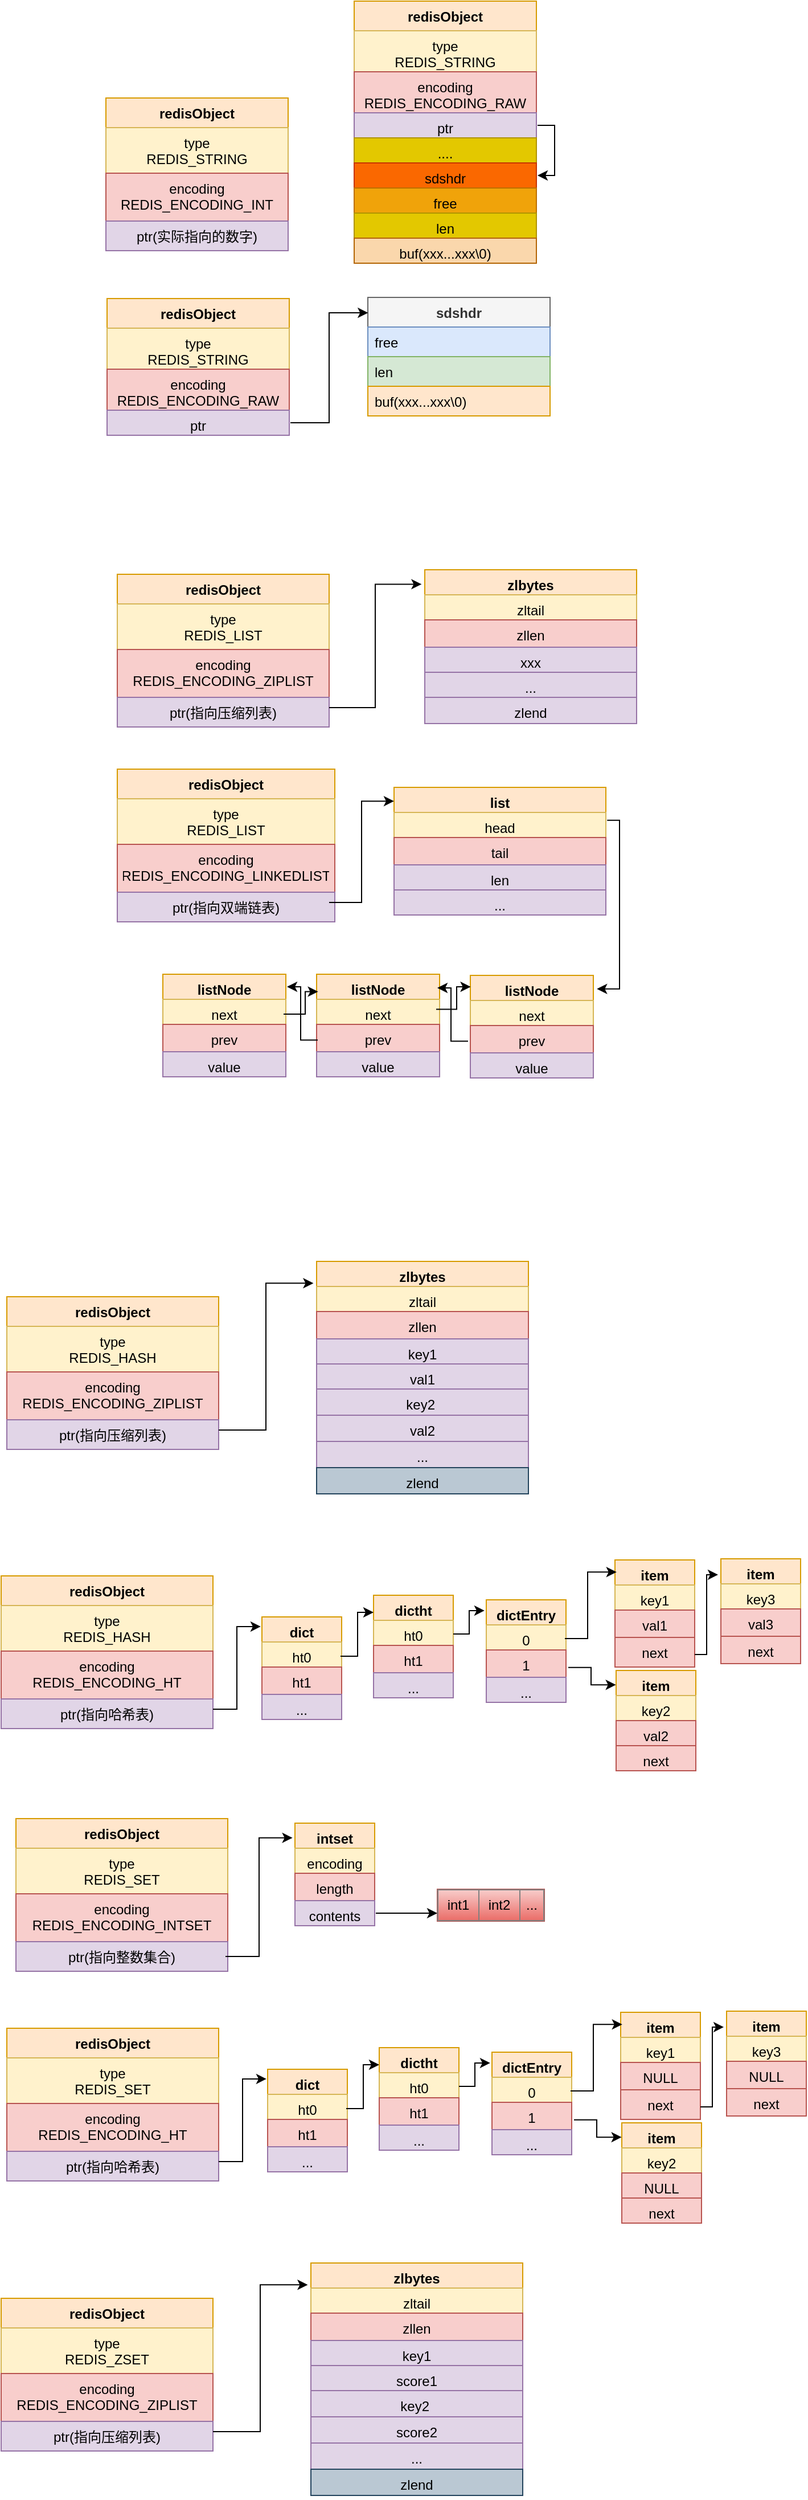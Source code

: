 <mxfile version="17.2.4" type="device"><diagram id="H2EoQlHn6A7aH8LepDf1" name="第 1 页"><mxGraphModel dx="630" dy="490" grid="0" gridSize="10" guides="0" tooltips="0" connect="1" arrows="1" fold="1" page="1" pageScale="1" pageWidth="827" pageHeight="1169" math="0" shadow="0"><root><mxCell id="0"/><mxCell id="1" parent="0"/><mxCell id="mVkdFyR3_JCaoDOAWzDt-5" value="redisObject" style="swimlane;fontStyle=1;align=center;verticalAlign=top;childLayout=stackLayout;horizontal=1;startSize=26;horizontalStack=0;resizeParent=1;resizeParentMax=0;resizeLast=0;collapsible=1;marginBottom=0;fillColor=#ffe6cc;strokeColor=#d79b00;" parent="1" vertex="1"><mxGeometry x="130" y="182" width="160" height="134" as="geometry"><mxRectangle x="150" y="330" width="100" height="26" as="alternateBounds"/></mxGeometry></mxCell><mxCell id="aL-D6XHC0QcDQ3EZDfmR-10" value="type&#10;REDIS_STRING" style="text;strokeColor=#d6b656;fillColor=#fff2cc;align=center;verticalAlign=top;spacingLeft=4;spacingRight=4;overflow=hidden;rotatable=0;points=[[0,0.5],[1,0.5]];portConstraint=eastwest;perimeterSpacing=0;rounded=0;glass=0;sketch=0;shadow=0;container=0;flipV=0;flipH=1;labelBorderColor=none;" parent="mVkdFyR3_JCaoDOAWzDt-5" vertex="1"><mxGeometry y="26" width="160" height="40" as="geometry"/></mxCell><mxCell id="mVkdFyR3_JCaoDOAWzDt-8" value="encoding&#10;REDIS_ENCODING_INT" style="text;strokeColor=#b85450;fillColor=#f8cecc;align=center;verticalAlign=top;spacingLeft=4;spacingRight=4;overflow=hidden;rotatable=0;points=[[0,0.5],[1,0.5]];portConstraint=eastwest;perimeterSpacing=1;container=0;" parent="mVkdFyR3_JCaoDOAWzDt-5" vertex="1"><mxGeometry y="66" width="160" height="42" as="geometry"/></mxCell><mxCell id="aL-D6XHC0QcDQ3EZDfmR-16" value="ptr(实际指向的数字)" style="text;strokeColor=#9673a6;fillColor=#e1d5e7;align=center;verticalAlign=top;spacingLeft=4;spacingRight=4;overflow=hidden;rotatable=0;points=[[0,0.5],[1,0.5]];portConstraint=eastwest;perimeterSpacing=1;" parent="mVkdFyR3_JCaoDOAWzDt-5" vertex="1"><mxGeometry y="108" width="160" height="26" as="geometry"/></mxCell><mxCell id="aL-D6XHC0QcDQ3EZDfmR-50" value="redisObject" style="swimlane;fontStyle=1;align=center;verticalAlign=top;childLayout=stackLayout;horizontal=1;startSize=26;horizontalStack=0;resizeParent=1;resizeParentMax=0;resizeLast=0;collapsible=1;marginBottom=0;fillColor=#ffe6cc;strokeColor=#d79b00;" parent="1" vertex="1"><mxGeometry x="131" y="358" width="160" height="120" as="geometry"><mxRectangle x="150" y="330" width="100" height="26" as="alternateBounds"/></mxGeometry></mxCell><mxCell id="aL-D6XHC0QcDQ3EZDfmR-51" value="type&#10;REDIS_STRING" style="text;strokeColor=#d6b656;fillColor=#fff2cc;align=center;verticalAlign=top;spacingLeft=4;spacingRight=4;overflow=hidden;rotatable=0;points=[[0,0.5],[1,0.5]];portConstraint=eastwest;perimeterSpacing=0;rounded=0;glass=0;sketch=0;shadow=0;container=0;flipV=0;flipH=1;labelBorderColor=none;" parent="aL-D6XHC0QcDQ3EZDfmR-50" vertex="1"><mxGeometry y="26" width="160" height="36" as="geometry"/></mxCell><mxCell id="aL-D6XHC0QcDQ3EZDfmR-52" value="encoding&#10;REDIS_ENCODING_RAW" style="text;strokeColor=#b85450;fillColor=#f8cecc;align=center;verticalAlign=top;spacingLeft=4;spacingRight=4;overflow=hidden;rotatable=0;points=[[0,0.5],[1,0.5]];portConstraint=eastwest;perimeterSpacing=1;container=0;" parent="aL-D6XHC0QcDQ3EZDfmR-50" vertex="1"><mxGeometry y="62" width="160" height="36" as="geometry"/></mxCell><mxCell id="aL-D6XHC0QcDQ3EZDfmR-53" value="ptr" style="text;strokeColor=#9673a6;fillColor=#e1d5e7;align=center;verticalAlign=top;spacingLeft=4;spacingRight=4;overflow=hidden;rotatable=0;points=[[0,0.5],[1,0.5]];portConstraint=eastwest;perimeterSpacing=1;" parent="aL-D6XHC0QcDQ3EZDfmR-50" vertex="1"><mxGeometry y="98" width="160" height="22" as="geometry"/></mxCell><mxCell id="aL-D6XHC0QcDQ3EZDfmR-59" value="sdshdr" style="swimlane;fontStyle=1;align=center;verticalAlign=top;childLayout=stackLayout;horizontal=1;startSize=26;horizontalStack=0;resizeParent=1;resizeParentMax=0;resizeLast=0;collapsible=1;marginBottom=0;fillColor=#f5f5f5;fontColor=#333333;strokeColor=#666666;" parent="1" vertex="1"><mxGeometry x="360" y="357" width="160" height="104" as="geometry"/></mxCell><mxCell id="aL-D6XHC0QcDQ3EZDfmR-60" value="free" style="text;strokeColor=#6c8ebf;fillColor=#dae8fc;align=left;verticalAlign=top;spacingLeft=4;spacingRight=4;overflow=hidden;rotatable=0;points=[[0,0.5],[1,0.5]];portConstraint=eastwest;" parent="aL-D6XHC0QcDQ3EZDfmR-59" vertex="1"><mxGeometry y="26" width="160" height="26" as="geometry"/></mxCell><mxCell id="aL-D6XHC0QcDQ3EZDfmR-62" value="len" style="text;strokeColor=#82b366;fillColor=#d5e8d4;align=left;verticalAlign=top;spacingLeft=4;spacingRight=4;overflow=hidden;rotatable=0;points=[[0,0.5],[1,0.5]];portConstraint=eastwest;" parent="aL-D6XHC0QcDQ3EZDfmR-59" vertex="1"><mxGeometry y="52" width="160" height="26" as="geometry"/></mxCell><mxCell id="aL-D6XHC0QcDQ3EZDfmR-63" value="buf(xxx...xxx\0)" style="text;strokeColor=#d79b00;fillColor=#ffe6cc;align=left;verticalAlign=top;spacingLeft=4;spacingRight=4;overflow=hidden;rotatable=0;points=[[0,0.5],[1,0.5]];portConstraint=eastwest;" parent="aL-D6XHC0QcDQ3EZDfmR-59" vertex="1"><mxGeometry y="78" width="160" height="26" as="geometry"/></mxCell><mxCell id="aL-D6XHC0QcDQ3EZDfmR-66" value="" style="edgeStyle=elbowEdgeStyle;elbow=horizontal;endArrow=classic;html=1;rounded=0;entryX=0.001;entryY=0.13;entryDx=0;entryDy=0;entryPerimeter=0;exitX=1;exitY=0.5;exitDx=0;exitDy=0;" parent="1" source="aL-D6XHC0QcDQ3EZDfmR-53" target="aL-D6XHC0QcDQ3EZDfmR-59" edge="1"><mxGeometry width="50" height="50" relative="1" as="geometry"><mxPoint x="292" y="475" as="sourcePoint"/><mxPoint x="342" y="425" as="targetPoint"/></mxGeometry></mxCell><mxCell id="aL-D6XHC0QcDQ3EZDfmR-69" value="redisObject" style="swimlane;fontStyle=1;align=center;verticalAlign=top;childLayout=stackLayout;horizontal=1;startSize=26;horizontalStack=0;resizeParent=1;resizeParentMax=0;resizeLast=0;collapsible=1;marginBottom=0;fillColor=#ffe6cc;strokeColor=#d79b00;" parent="1" vertex="1"><mxGeometry x="348" y="97" width="160" height="230" as="geometry"><mxRectangle x="150" y="330" width="100" height="26" as="alternateBounds"/></mxGeometry></mxCell><mxCell id="aL-D6XHC0QcDQ3EZDfmR-70" value="type&#10;REDIS_STRING" style="text;strokeColor=#d6b656;fillColor=#fff2cc;align=center;verticalAlign=top;spacingLeft=4;spacingRight=4;overflow=hidden;rotatable=0;points=[[0,0.5],[1,0.5]];portConstraint=eastwest;perimeterSpacing=0;rounded=0;glass=0;sketch=0;shadow=0;container=0;flipV=0;flipH=1;labelBorderColor=none;" parent="aL-D6XHC0QcDQ3EZDfmR-69" vertex="1"><mxGeometry y="26" width="160" height="36" as="geometry"/></mxCell><mxCell id="aL-D6XHC0QcDQ3EZDfmR-71" value="encoding&#10;REDIS_ENCODING_RAW" style="text;strokeColor=#b85450;fillColor=#f8cecc;align=center;verticalAlign=top;spacingLeft=4;spacingRight=4;overflow=hidden;rotatable=0;points=[[0,0.5],[1,0.5]];portConstraint=eastwest;perimeterSpacing=1;container=0;" parent="aL-D6XHC0QcDQ3EZDfmR-69" vertex="1"><mxGeometry y="62" width="160" height="36" as="geometry"/></mxCell><mxCell id="aL-D6XHC0QcDQ3EZDfmR-72" value="ptr" style="text;strokeColor=#9673a6;fillColor=#e1d5e7;align=center;verticalAlign=top;spacingLeft=4;spacingRight=4;overflow=hidden;rotatable=0;points=[[0,0.5],[1,0.5]];portConstraint=eastwest;perimeterSpacing=1;" parent="aL-D6XHC0QcDQ3EZDfmR-69" vertex="1"><mxGeometry y="98" width="160" height="22" as="geometry"/></mxCell><mxCell id="aL-D6XHC0QcDQ3EZDfmR-73" value="...." style="text;strokeColor=#B09500;fillColor=#e3c800;align=center;verticalAlign=top;spacingLeft=4;spacingRight=4;overflow=hidden;rotatable=0;points=[[0,0.5],[1,0.5]];portConstraint=eastwest;perimeterSpacing=1;fontColor=#000000;" parent="aL-D6XHC0QcDQ3EZDfmR-69" vertex="1"><mxGeometry y="120" width="160" height="22" as="geometry"/></mxCell><mxCell id="aL-D6XHC0QcDQ3EZDfmR-74" value="sdshdr&#10;" style="text;strokeColor=#C73500;fillColor=#fa6800;align=center;verticalAlign=top;spacingLeft=4;spacingRight=4;overflow=hidden;rotatable=0;points=[[0,0.5],[1,0.5]];portConstraint=eastwest;perimeterSpacing=1;container=1;fontColor=#000000;" parent="aL-D6XHC0QcDQ3EZDfmR-69" vertex="1"><mxGeometry y="142" width="160" height="22" as="geometry"/></mxCell><mxCell id="aL-D6XHC0QcDQ3EZDfmR-75" value="free" style="text;strokeColor=#BD7000;fillColor=#f0a30a;align=center;verticalAlign=top;spacingLeft=4;spacingRight=4;overflow=hidden;rotatable=0;points=[[0,0.5],[1,0.5]];portConstraint=eastwest;perimeterSpacing=1;container=0;fontColor=#000000;" parent="aL-D6XHC0QcDQ3EZDfmR-69" vertex="1"><mxGeometry y="164" width="160" height="22" as="geometry"><mxRectangle y="164" width="160" height="18" as="alternateBounds"/></mxGeometry></mxCell><mxCell id="aL-D6XHC0QcDQ3EZDfmR-76" value="len" style="text;strokeColor=#B09500;fillColor=#e3c800;align=center;verticalAlign=top;spacingLeft=4;spacingRight=4;overflow=hidden;rotatable=0;points=[[0,0.5],[1,0.5]];portConstraint=eastwest;perimeterSpacing=1;container=0;fontColor=#000000;" parent="aL-D6XHC0QcDQ3EZDfmR-69" vertex="1"><mxGeometry y="186" width="160" height="22" as="geometry"/></mxCell><mxCell id="aL-D6XHC0QcDQ3EZDfmR-77" value="buf(xxx...xxx\0)" style="text;strokeColor=#b46504;fillColor=#fad7ac;align=center;verticalAlign=top;spacingLeft=4;spacingRight=4;overflow=hidden;rotatable=0;points=[[0,0.5],[1,0.5]];portConstraint=eastwest;perimeterSpacing=1;container=0;" parent="aL-D6XHC0QcDQ3EZDfmR-69" vertex="1"><mxGeometry y="208" width="160" height="22" as="geometry"/></mxCell><mxCell id="aL-D6XHC0QcDQ3EZDfmR-78" value="" style="edgeStyle=elbowEdgeStyle;endArrow=classic;html=1;rounded=0;entryX=1;entryY=0.5;entryDx=0;entryDy=0;" parent="aL-D6XHC0QcDQ3EZDfmR-69" source="aL-D6XHC0QcDQ3EZDfmR-72" target="aL-D6XHC0QcDQ3EZDfmR-74" edge="1"><mxGeometry width="50" height="50" relative="1" as="geometry"><mxPoint x="203" y="181" as="sourcePoint"/><mxPoint x="277" y="161" as="targetPoint"/><Array as="points"><mxPoint x="176" y="134"/></Array></mxGeometry></mxCell><mxCell id="aL-D6XHC0QcDQ3EZDfmR-80" value="redisObject" style="swimlane;fontStyle=1;align=center;verticalAlign=top;childLayout=stackLayout;horizontal=1;startSize=26;horizontalStack=0;resizeParent=1;resizeParentMax=0;resizeLast=0;collapsible=1;marginBottom=0;fillColor=#ffe6cc;strokeColor=#d79b00;" parent="1" vertex="1"><mxGeometry x="140" y="600" width="186" height="134" as="geometry"><mxRectangle x="150" y="330" width="100" height="26" as="alternateBounds"/></mxGeometry></mxCell><mxCell id="aL-D6XHC0QcDQ3EZDfmR-81" value="type&#10;REDIS_LIST" style="text;strokeColor=#d6b656;fillColor=#fff2cc;align=center;verticalAlign=top;spacingLeft=4;spacingRight=4;overflow=hidden;rotatable=0;points=[[0,0.5],[1,0.5]];portConstraint=eastwest;perimeterSpacing=0;rounded=0;glass=0;sketch=0;shadow=0;container=0;flipV=0;flipH=1;labelBorderColor=none;" parent="aL-D6XHC0QcDQ3EZDfmR-80" vertex="1"><mxGeometry y="26" width="186" height="40" as="geometry"/></mxCell><mxCell id="aL-D6XHC0QcDQ3EZDfmR-82" value="encoding&#10;REDIS_ENCODING_ZIPLIST" style="text;strokeColor=#b85450;fillColor=#f8cecc;align=center;verticalAlign=top;spacingLeft=4;spacingRight=4;overflow=hidden;rotatable=0;points=[[0,0.5],[1,0.5]];portConstraint=eastwest;perimeterSpacing=1;container=0;" parent="aL-D6XHC0QcDQ3EZDfmR-80" vertex="1"><mxGeometry y="66" width="186" height="42" as="geometry"/></mxCell><mxCell id="aL-D6XHC0QcDQ3EZDfmR-83" value="ptr(指向压缩列表)" style="text;strokeColor=#9673a6;fillColor=#e1d5e7;align=center;verticalAlign=top;spacingLeft=4;spacingRight=4;overflow=hidden;rotatable=0;points=[[0,0.5],[1,0.5]];portConstraint=eastwest;perimeterSpacing=1;" parent="aL-D6XHC0QcDQ3EZDfmR-80" vertex="1"><mxGeometry y="108" width="186" height="26" as="geometry"/></mxCell><mxCell id="aL-D6XHC0QcDQ3EZDfmR-84" value="zlbytes" style="swimlane;fontStyle=1;align=center;verticalAlign=top;childLayout=stackLayout;horizontal=1;startSize=22;horizontalStack=0;resizeParent=1;resizeParentMax=0;resizeLast=0;collapsible=1;marginBottom=0;fillColor=#ffe6cc;strokeColor=#d79b00;" parent="1" vertex="1"><mxGeometry x="410" y="596" width="186" height="135" as="geometry"><mxRectangle x="150" y="330" width="100" height="26" as="alternateBounds"/></mxGeometry></mxCell><mxCell id="aL-D6XHC0QcDQ3EZDfmR-85" value="zltail" style="text;strokeColor=#d6b656;fillColor=#fff2cc;align=center;verticalAlign=top;spacingLeft=4;spacingRight=4;overflow=hidden;rotatable=0;points=[[0,0.5],[1,0.5]];portConstraint=eastwest;perimeterSpacing=0;rounded=0;glass=0;sketch=0;shadow=0;container=0;flipV=0;flipH=1;labelBorderColor=none;" parent="aL-D6XHC0QcDQ3EZDfmR-84" vertex="1"><mxGeometry y="22" width="186" height="22" as="geometry"/></mxCell><mxCell id="aL-D6XHC0QcDQ3EZDfmR-86" value="zllen" style="text;strokeColor=#b85450;fillColor=#f8cecc;align=center;verticalAlign=top;spacingLeft=4;spacingRight=4;overflow=hidden;rotatable=0;points=[[0,0.5],[1,0.5]];portConstraint=eastwest;perimeterSpacing=1;container=0;" parent="aL-D6XHC0QcDQ3EZDfmR-84" vertex="1"><mxGeometry y="44" width="186" height="24" as="geometry"/></mxCell><mxCell id="aL-D6XHC0QcDQ3EZDfmR-87" value="xxx" style="text;strokeColor=#9673a6;fillColor=#e1d5e7;align=center;verticalAlign=top;spacingLeft=4;spacingRight=4;overflow=hidden;rotatable=0;points=[[0,0.5],[1,0.5]];portConstraint=eastwest;perimeterSpacing=1;" parent="aL-D6XHC0QcDQ3EZDfmR-84" vertex="1"><mxGeometry y="68" width="186" height="22" as="geometry"/></mxCell><mxCell id="aL-D6XHC0QcDQ3EZDfmR-88" value="..." style="text;strokeColor=#9673a6;fillColor=#e1d5e7;align=center;verticalAlign=top;spacingLeft=4;spacingRight=4;overflow=hidden;rotatable=0;points=[[0,0.5],[1,0.5]];portConstraint=eastwest;perimeterSpacing=1;" parent="aL-D6XHC0QcDQ3EZDfmR-84" vertex="1"><mxGeometry y="90" width="186" height="22" as="geometry"/></mxCell><mxCell id="aL-D6XHC0QcDQ3EZDfmR-89" value="zlend" style="text;strokeColor=#9673a6;fillColor=#e1d5e7;align=center;verticalAlign=top;spacingLeft=4;spacingRight=4;overflow=hidden;rotatable=0;points=[[0,0.5],[1,0.5]];portConstraint=eastwest;perimeterSpacing=1;" parent="aL-D6XHC0QcDQ3EZDfmR-84" vertex="1"><mxGeometry y="112" width="186" height="23" as="geometry"/></mxCell><mxCell id="aL-D6XHC0QcDQ3EZDfmR-90" value="" style="edgeStyle=elbowEdgeStyle;elbow=horizontal;endArrow=classic;html=1;rounded=0;entryX=-0.015;entryY=0.094;entryDx=0;entryDy=0;entryPerimeter=0;" parent="1" target="aL-D6XHC0QcDQ3EZDfmR-84" edge="1"><mxGeometry width="50" height="50" relative="1" as="geometry"><mxPoint x="326" y="717" as="sourcePoint"/><mxPoint x="376" y="667" as="targetPoint"/></mxGeometry></mxCell><mxCell id="aL-D6XHC0QcDQ3EZDfmR-91" value="redisObject" style="swimlane;fontStyle=1;align=center;verticalAlign=top;childLayout=stackLayout;horizontal=1;startSize=26;horizontalStack=0;resizeParent=1;resizeParentMax=0;resizeLast=0;collapsible=1;marginBottom=0;fillColor=#ffe6cc;strokeColor=#d79b00;" parent="1" vertex="1"><mxGeometry x="140" y="771" width="191" height="134" as="geometry"><mxRectangle x="150" y="330" width="100" height="26" as="alternateBounds"/></mxGeometry></mxCell><mxCell id="aL-D6XHC0QcDQ3EZDfmR-92" value="type&#10;REDIS_LIST" style="text;strokeColor=#d6b656;fillColor=#fff2cc;align=center;verticalAlign=top;spacingLeft=4;spacingRight=4;overflow=hidden;rotatable=0;points=[[0,0.5],[1,0.5]];portConstraint=eastwest;perimeterSpacing=0;rounded=0;glass=0;sketch=0;shadow=0;container=0;flipV=0;flipH=1;labelBorderColor=none;" parent="aL-D6XHC0QcDQ3EZDfmR-91" vertex="1"><mxGeometry y="26" width="191" height="40" as="geometry"/></mxCell><mxCell id="aL-D6XHC0QcDQ3EZDfmR-93" value="encoding&#10;REDIS_ENCODING_LINKEDLIST" style="text;strokeColor=#b85450;fillColor=#f8cecc;align=center;verticalAlign=top;spacingLeft=4;spacingRight=4;overflow=hidden;rotatable=0;points=[[0,0.5],[1,0.5]];portConstraint=eastwest;perimeterSpacing=1;container=0;" parent="aL-D6XHC0QcDQ3EZDfmR-91" vertex="1"><mxGeometry y="66" width="191" height="42" as="geometry"/></mxCell><mxCell id="aL-D6XHC0QcDQ3EZDfmR-94" value="ptr(指向双端链表)" style="text;strokeColor=#9673a6;fillColor=#e1d5e7;align=center;verticalAlign=top;spacingLeft=4;spacingRight=4;overflow=hidden;rotatable=0;points=[[0,0.5],[1,0.5]];portConstraint=eastwest;perimeterSpacing=1;" parent="aL-D6XHC0QcDQ3EZDfmR-91" vertex="1"><mxGeometry y="108" width="191" height="26" as="geometry"/></mxCell><mxCell id="aL-D6XHC0QcDQ3EZDfmR-102" value="list" style="swimlane;fontStyle=1;align=center;verticalAlign=top;childLayout=stackLayout;horizontal=1;startSize=22;horizontalStack=0;resizeParent=1;resizeParentMax=0;resizeLast=0;collapsible=1;marginBottom=0;fillColor=#ffe6cc;strokeColor=#d79b00;" parent="1" vertex="1"><mxGeometry x="383" y="787" width="186" height="112" as="geometry"><mxRectangle x="150" y="330" width="100" height="26" as="alternateBounds"/></mxGeometry></mxCell><mxCell id="aL-D6XHC0QcDQ3EZDfmR-103" value="head" style="text;strokeColor=#d6b656;fillColor=#fff2cc;align=center;verticalAlign=top;spacingLeft=4;spacingRight=4;overflow=hidden;rotatable=0;points=[[0,0.5],[1,0.5]];portConstraint=eastwest;perimeterSpacing=0;rounded=0;glass=0;sketch=0;shadow=0;container=0;flipV=0;flipH=1;labelBorderColor=none;" parent="aL-D6XHC0QcDQ3EZDfmR-102" vertex="1"><mxGeometry y="22" width="186" height="22" as="geometry"/></mxCell><mxCell id="aL-D6XHC0QcDQ3EZDfmR-104" value="tail" style="text;strokeColor=#b85450;fillColor=#f8cecc;align=center;verticalAlign=top;spacingLeft=4;spacingRight=4;overflow=hidden;rotatable=0;points=[[0,0.5],[1,0.5]];portConstraint=eastwest;perimeterSpacing=1;container=0;" parent="aL-D6XHC0QcDQ3EZDfmR-102" vertex="1"><mxGeometry y="44" width="186" height="24" as="geometry"/></mxCell><mxCell id="aL-D6XHC0QcDQ3EZDfmR-105" value="len" style="text;strokeColor=#9673a6;fillColor=#e1d5e7;align=center;verticalAlign=top;spacingLeft=4;spacingRight=4;overflow=hidden;rotatable=0;points=[[0,0.5],[1,0.5]];portConstraint=eastwest;perimeterSpacing=1;" parent="aL-D6XHC0QcDQ3EZDfmR-102" vertex="1"><mxGeometry y="68" width="186" height="22" as="geometry"/></mxCell><mxCell id="aL-D6XHC0QcDQ3EZDfmR-106" value="..." style="text;strokeColor=#9673a6;fillColor=#e1d5e7;align=center;verticalAlign=top;spacingLeft=4;spacingRight=4;overflow=hidden;rotatable=0;points=[[0,0.5],[1,0.5]];portConstraint=eastwest;perimeterSpacing=1;" parent="aL-D6XHC0QcDQ3EZDfmR-102" vertex="1"><mxGeometry y="90" width="186" height="22" as="geometry"/></mxCell><mxCell id="aL-D6XHC0QcDQ3EZDfmR-108" value="listNode" style="swimlane;fontStyle=1;align=center;verticalAlign=top;childLayout=stackLayout;horizontal=1;startSize=22;horizontalStack=0;resizeParent=1;resizeParentMax=0;resizeLast=0;collapsible=1;marginBottom=0;fillColor=#ffe6cc;strokeColor=#d79b00;" parent="1" vertex="1"><mxGeometry x="180" y="951" width="108" height="90" as="geometry"><mxRectangle x="150" y="330" width="100" height="26" as="alternateBounds"/></mxGeometry></mxCell><mxCell id="aL-D6XHC0QcDQ3EZDfmR-109" value="next" style="text;strokeColor=#d6b656;fillColor=#fff2cc;align=center;verticalAlign=top;spacingLeft=4;spacingRight=4;overflow=hidden;rotatable=0;points=[[0,0.5],[1,0.5]];portConstraint=eastwest;perimeterSpacing=0;rounded=0;glass=0;sketch=0;shadow=0;container=0;flipV=0;flipH=1;labelBorderColor=none;" parent="aL-D6XHC0QcDQ3EZDfmR-108" vertex="1"><mxGeometry y="22" width="108" height="22" as="geometry"/></mxCell><mxCell id="aL-D6XHC0QcDQ3EZDfmR-110" value="prev" style="text;strokeColor=#b85450;fillColor=#f8cecc;align=center;verticalAlign=top;spacingLeft=4;spacingRight=4;overflow=hidden;rotatable=0;points=[[0,0.5],[1,0.5]];portConstraint=eastwest;perimeterSpacing=1;container=0;" parent="aL-D6XHC0QcDQ3EZDfmR-108" vertex="1"><mxGeometry y="44" width="108" height="24" as="geometry"/></mxCell><mxCell id="aL-D6XHC0QcDQ3EZDfmR-111" value="value" style="text;strokeColor=#9673a6;fillColor=#e1d5e7;align=center;verticalAlign=top;spacingLeft=4;spacingRight=4;overflow=hidden;rotatable=0;points=[[0,0.5],[1,0.5]];portConstraint=eastwest;perimeterSpacing=1;" parent="aL-D6XHC0QcDQ3EZDfmR-108" vertex="1"><mxGeometry y="68" width="108" height="22" as="geometry"/></mxCell><mxCell id="aL-D6XHC0QcDQ3EZDfmR-113" value="listNode" style="swimlane;fontStyle=1;align=center;verticalAlign=top;childLayout=stackLayout;horizontal=1;startSize=22;horizontalStack=0;resizeParent=1;resizeParentMax=0;resizeLast=0;collapsible=1;marginBottom=0;fillColor=#ffe6cc;strokeColor=#d79b00;" parent="1" vertex="1"><mxGeometry x="315" y="951" width="108" height="90" as="geometry"><mxRectangle x="150" y="330" width="100" height="26" as="alternateBounds"/></mxGeometry></mxCell><mxCell id="aL-D6XHC0QcDQ3EZDfmR-114" value="next" style="text;strokeColor=#d6b656;fillColor=#fff2cc;align=center;verticalAlign=top;spacingLeft=4;spacingRight=4;overflow=hidden;rotatable=0;points=[[0,0.5],[1,0.5]];portConstraint=eastwest;perimeterSpacing=0;rounded=0;glass=0;sketch=0;shadow=0;container=0;flipV=0;flipH=1;labelBorderColor=none;" parent="aL-D6XHC0QcDQ3EZDfmR-113" vertex="1"><mxGeometry y="22" width="108" height="22" as="geometry"/></mxCell><mxCell id="aL-D6XHC0QcDQ3EZDfmR-115" value="prev" style="text;strokeColor=#b85450;fillColor=#f8cecc;align=center;verticalAlign=top;spacingLeft=4;spacingRight=4;overflow=hidden;rotatable=0;points=[[0,0.5],[1,0.5]];portConstraint=eastwest;perimeterSpacing=1;container=0;" parent="aL-D6XHC0QcDQ3EZDfmR-113" vertex="1"><mxGeometry y="44" width="108" height="24" as="geometry"/></mxCell><mxCell id="aL-D6XHC0QcDQ3EZDfmR-130" value="" style="edgeStyle=elbowEdgeStyle;elbow=horizontal;endArrow=classic;html=1;rounded=0;" parent="aL-D6XHC0QcDQ3EZDfmR-113" edge="1"><mxGeometry width="50" height="50" relative="1" as="geometry"><mxPoint x="1" y="57.7" as="sourcePoint"/><mxPoint x="-26" y="11" as="targetPoint"/><Array as="points"><mxPoint x="-14" y="33"/></Array></mxGeometry></mxCell><mxCell id="aL-D6XHC0QcDQ3EZDfmR-116" value="value" style="text;strokeColor=#9673a6;fillColor=#e1d5e7;align=center;verticalAlign=top;spacingLeft=4;spacingRight=4;overflow=hidden;rotatable=0;points=[[0,0.5],[1,0.5]];portConstraint=eastwest;perimeterSpacing=1;" parent="aL-D6XHC0QcDQ3EZDfmR-113" vertex="1"><mxGeometry y="68" width="108" height="22" as="geometry"/></mxCell><mxCell id="aL-D6XHC0QcDQ3EZDfmR-117" value="listNode" style="swimlane;fontStyle=1;align=center;verticalAlign=top;childLayout=stackLayout;horizontal=1;startSize=22;horizontalStack=0;resizeParent=1;resizeParentMax=0;resizeLast=0;collapsible=1;marginBottom=0;fillColor=#ffe6cc;strokeColor=#d79b00;" parent="1" vertex="1"><mxGeometry x="450" y="952" width="108" height="90" as="geometry"><mxRectangle x="150" y="330" width="100" height="26" as="alternateBounds"/></mxGeometry></mxCell><mxCell id="aL-D6XHC0QcDQ3EZDfmR-118" value="next" style="text;strokeColor=#d6b656;fillColor=#fff2cc;align=center;verticalAlign=top;spacingLeft=4;spacingRight=4;overflow=hidden;rotatable=0;points=[[0,0.5],[1,0.5]];portConstraint=eastwest;perimeterSpacing=0;rounded=0;glass=0;sketch=0;shadow=0;container=0;flipV=0;flipH=1;labelBorderColor=none;" parent="aL-D6XHC0QcDQ3EZDfmR-117" vertex="1"><mxGeometry y="22" width="108" height="22" as="geometry"/></mxCell><mxCell id="aL-D6XHC0QcDQ3EZDfmR-119" value="prev" style="text;strokeColor=#b85450;fillColor=#f8cecc;align=center;verticalAlign=top;spacingLeft=4;spacingRight=4;overflow=hidden;rotatable=0;points=[[0,0.5],[1,0.5]];portConstraint=eastwest;perimeterSpacing=1;container=0;" parent="aL-D6XHC0QcDQ3EZDfmR-117" vertex="1"><mxGeometry y="44" width="108" height="24" as="geometry"/></mxCell><mxCell id="aL-D6XHC0QcDQ3EZDfmR-120" value="value" style="text;strokeColor=#9673a6;fillColor=#e1d5e7;align=center;verticalAlign=top;spacingLeft=4;spacingRight=4;overflow=hidden;rotatable=0;points=[[0,0.5],[1,0.5]];portConstraint=eastwest;perimeterSpacing=1;" parent="aL-D6XHC0QcDQ3EZDfmR-117" vertex="1"><mxGeometry y="68" width="108" height="22" as="geometry"/></mxCell><mxCell id="aL-D6XHC0QcDQ3EZDfmR-125" value="" style="edgeStyle=elbowEdgeStyle;elbow=horizontal;endArrow=classic;html=1;rounded=0;entryX=0;entryY=0.108;entryDx=0;entryDy=0;entryPerimeter=0;" parent="1" target="aL-D6XHC0QcDQ3EZDfmR-102" edge="1"><mxGeometry width="50" height="50" relative="1" as="geometry"><mxPoint x="326" y="888" as="sourcePoint"/><mxPoint x="376" y="838" as="targetPoint"/></mxGeometry></mxCell><mxCell id="aL-D6XHC0QcDQ3EZDfmR-128" value="" style="edgeStyle=elbowEdgeStyle;elbow=horizontal;endArrow=classic;html=1;rounded=0;entryX=0.012;entryY=0.17;entryDx=0;entryDy=0;entryPerimeter=0;" parent="1" target="aL-D6XHC0QcDQ3EZDfmR-113" edge="1"><mxGeometry width="50" height="50" relative="1" as="geometry"><mxPoint x="286" y="986" as="sourcePoint"/><mxPoint x="336" y="936" as="targetPoint"/><Array as="points"><mxPoint x="305" y="975"/></Array></mxGeometry></mxCell><mxCell id="aL-D6XHC0QcDQ3EZDfmR-129" value="" style="edgeStyle=elbowEdgeStyle;elbow=horizontal;endArrow=classic;html=1;rounded=0;entryX=0.012;entryY=0.17;entryDx=0;entryDy=0;entryPerimeter=0;" parent="1" edge="1"><mxGeometry width="50" height="50" relative="1" as="geometry"><mxPoint x="420" y="981.7" as="sourcePoint"/><mxPoint x="450.296" y="962" as="targetPoint"/><Array as="points"><mxPoint x="438" y="974"/></Array></mxGeometry></mxCell><mxCell id="aL-D6XHC0QcDQ3EZDfmR-132" value="" style="edgeStyle=elbowEdgeStyle;elbow=horizontal;endArrow=classic;html=1;rounded=0;" parent="1" edge="1"><mxGeometry width="50" height="50" relative="1" as="geometry"><mxPoint x="448" y="1009.7" as="sourcePoint"/><mxPoint x="421" y="963" as="targetPoint"/><Array as="points"><mxPoint x="433" y="985"/></Array></mxGeometry></mxCell><mxCell id="aL-D6XHC0QcDQ3EZDfmR-135" value="" style="edgeStyle=elbowEdgeStyle;elbow=vertical;endArrow=classic;html=1;rounded=0;exitX=-0.006;exitY=0.31;exitDx=0;exitDy=0;exitPerimeter=0;entryX=1.029;entryY=0.132;entryDx=0;entryDy=0;entryPerimeter=0;" parent="1" source="aL-D6XHC0QcDQ3EZDfmR-103" target="aL-D6XHC0QcDQ3EZDfmR-117" edge="1"><mxGeometry width="50" height="50" relative="1" as="geometry"><mxPoint x="591" y="895" as="sourcePoint"/><mxPoint x="588" y="966" as="targetPoint"/><Array as="points"><mxPoint x="581" y="905"/><mxPoint x="623" y="869"/></Array></mxGeometry></mxCell><mxCell id="aL-D6XHC0QcDQ3EZDfmR-140" value="redisObject" style="swimlane;fontStyle=1;align=center;verticalAlign=top;childLayout=stackLayout;horizontal=1;startSize=26;horizontalStack=0;resizeParent=1;resizeParentMax=0;resizeLast=0;collapsible=1;marginBottom=0;fillColor=#ffe6cc;strokeColor=#d79b00;" parent="1" vertex="1"><mxGeometry x="43" y="1234" width="186" height="134" as="geometry"><mxRectangle x="150" y="330" width="100" height="26" as="alternateBounds"/></mxGeometry></mxCell><mxCell id="aL-D6XHC0QcDQ3EZDfmR-141" value="type&#10;REDIS_HASH" style="text;strokeColor=#d6b656;fillColor=#fff2cc;align=center;verticalAlign=top;spacingLeft=4;spacingRight=4;overflow=hidden;rotatable=0;points=[[0,0.5],[1,0.5]];portConstraint=eastwest;perimeterSpacing=0;rounded=0;glass=0;sketch=0;shadow=0;container=0;flipV=0;flipH=1;labelBorderColor=none;" parent="aL-D6XHC0QcDQ3EZDfmR-140" vertex="1"><mxGeometry y="26" width="186" height="40" as="geometry"/></mxCell><mxCell id="aL-D6XHC0QcDQ3EZDfmR-142" value="encoding&#10;REDIS_ENCODING_ZIPLIST" style="text;strokeColor=#b85450;fillColor=#f8cecc;align=center;verticalAlign=top;spacingLeft=4;spacingRight=4;overflow=hidden;rotatable=0;points=[[0,0.5],[1,0.5]];portConstraint=eastwest;perimeterSpacing=1;container=0;" parent="aL-D6XHC0QcDQ3EZDfmR-140" vertex="1"><mxGeometry y="66" width="186" height="42" as="geometry"/></mxCell><mxCell id="aL-D6XHC0QcDQ3EZDfmR-143" value="ptr(指向压缩列表)" style="text;strokeColor=#9673a6;fillColor=#e1d5e7;align=center;verticalAlign=top;spacingLeft=4;spacingRight=4;overflow=hidden;rotatable=0;points=[[0,0.5],[1,0.5]];portConstraint=eastwest;perimeterSpacing=1;" parent="aL-D6XHC0QcDQ3EZDfmR-140" vertex="1"><mxGeometry y="108" width="186" height="26" as="geometry"/></mxCell><mxCell id="aL-D6XHC0QcDQ3EZDfmR-144" value="zlbytes" style="swimlane;fontStyle=1;align=center;verticalAlign=top;childLayout=stackLayout;horizontal=1;startSize=22;horizontalStack=0;resizeParent=1;resizeParentMax=0;resizeLast=0;collapsible=1;marginBottom=0;fillColor=#ffe6cc;strokeColor=#d79b00;" parent="1" vertex="1"><mxGeometry x="315" y="1203" width="186" height="204" as="geometry"><mxRectangle x="150" y="330" width="100" height="26" as="alternateBounds"/></mxGeometry></mxCell><mxCell id="aL-D6XHC0QcDQ3EZDfmR-145" value="zltail" style="text;strokeColor=#d6b656;fillColor=#fff2cc;align=center;verticalAlign=top;spacingLeft=4;spacingRight=4;overflow=hidden;rotatable=0;points=[[0,0.5],[1,0.5]];portConstraint=eastwest;perimeterSpacing=0;rounded=0;glass=0;sketch=0;shadow=0;container=0;flipV=0;flipH=1;labelBorderColor=none;" parent="aL-D6XHC0QcDQ3EZDfmR-144" vertex="1"><mxGeometry y="22" width="186" height="22" as="geometry"/></mxCell><mxCell id="aL-D6XHC0QcDQ3EZDfmR-146" value="zllen" style="text;strokeColor=#b85450;fillColor=#f8cecc;align=center;verticalAlign=top;spacingLeft=4;spacingRight=4;overflow=hidden;rotatable=0;points=[[0,0.5],[1,0.5]];portConstraint=eastwest;perimeterSpacing=1;container=0;" parent="aL-D6XHC0QcDQ3EZDfmR-144" vertex="1"><mxGeometry y="44" width="186" height="24" as="geometry"/></mxCell><mxCell id="aL-D6XHC0QcDQ3EZDfmR-147" value="key1" style="text;strokeColor=#9673a6;fillColor=#e1d5e7;align=center;verticalAlign=top;spacingLeft=4;spacingRight=4;overflow=hidden;rotatable=0;points=[[0,0.5],[1,0.5]];portConstraint=eastwest;perimeterSpacing=1;" parent="aL-D6XHC0QcDQ3EZDfmR-144" vertex="1"><mxGeometry y="68" width="186" height="22" as="geometry"/></mxCell><mxCell id="aL-D6XHC0QcDQ3EZDfmR-148" value="val1" style="text;strokeColor=#9673a6;fillColor=#e1d5e7;align=center;verticalAlign=top;spacingLeft=4;spacingRight=4;overflow=hidden;rotatable=0;points=[[0,0.5],[1,0.5]];portConstraint=eastwest;perimeterSpacing=1;" parent="aL-D6XHC0QcDQ3EZDfmR-144" vertex="1"><mxGeometry y="90" width="186" height="22" as="geometry"/></mxCell><mxCell id="aL-D6XHC0QcDQ3EZDfmR-149" value="key2 " style="text;strokeColor=#9673a6;fillColor=#e1d5e7;align=center;verticalAlign=top;spacingLeft=4;spacingRight=4;overflow=hidden;rotatable=0;points=[[0,0.5],[1,0.5]];portConstraint=eastwest;perimeterSpacing=1;" parent="aL-D6XHC0QcDQ3EZDfmR-144" vertex="1"><mxGeometry y="112" width="186" height="23" as="geometry"/></mxCell><mxCell id="aL-D6XHC0QcDQ3EZDfmR-151" value="val2" style="text;strokeColor=#9673a6;fillColor=#e1d5e7;align=center;verticalAlign=top;spacingLeft=4;spacingRight=4;overflow=hidden;rotatable=0;points=[[0,0.5],[1,0.5]];portConstraint=eastwest;perimeterSpacing=1;" parent="aL-D6XHC0QcDQ3EZDfmR-144" vertex="1"><mxGeometry y="135" width="186" height="23" as="geometry"/></mxCell><mxCell id="aL-D6XHC0QcDQ3EZDfmR-152" value="..." style="text;strokeColor=#9673a6;fillColor=#e1d5e7;align=center;verticalAlign=top;spacingLeft=4;spacingRight=4;overflow=hidden;rotatable=0;points=[[0,0.5],[1,0.5]];portConstraint=eastwest;perimeterSpacing=1;" parent="aL-D6XHC0QcDQ3EZDfmR-144" vertex="1"><mxGeometry y="158" width="186" height="23" as="geometry"/></mxCell><mxCell id="aL-D6XHC0QcDQ3EZDfmR-153" value="zlend" style="text;strokeColor=#23445d;fillColor=#bac8d3;align=center;verticalAlign=top;spacingLeft=4;spacingRight=4;overflow=hidden;rotatable=0;points=[[0,0.5],[1,0.5]];portConstraint=eastwest;perimeterSpacing=1;" parent="aL-D6XHC0QcDQ3EZDfmR-144" vertex="1"><mxGeometry y="181" width="186" height="23" as="geometry"/></mxCell><mxCell id="aL-D6XHC0QcDQ3EZDfmR-150" value="" style="edgeStyle=elbowEdgeStyle;elbow=horizontal;endArrow=classic;html=1;rounded=0;entryX=-0.015;entryY=0.094;entryDx=0;entryDy=0;entryPerimeter=0;" parent="1" target="aL-D6XHC0QcDQ3EZDfmR-144" edge="1"><mxGeometry width="50" height="50" relative="1" as="geometry"><mxPoint x="229" y="1351" as="sourcePoint"/><mxPoint x="279" y="1301" as="targetPoint"/></mxGeometry></mxCell><mxCell id="aL-D6XHC0QcDQ3EZDfmR-154" value="redisObject" style="swimlane;fontStyle=1;align=center;verticalAlign=top;childLayout=stackLayout;horizontal=1;startSize=26;horizontalStack=0;resizeParent=1;resizeParentMax=0;resizeLast=0;collapsible=1;marginBottom=0;fillColor=#ffe6cc;strokeColor=#d79b00;" parent="1" vertex="1"><mxGeometry x="38" y="1479" width="186" height="134" as="geometry"><mxRectangle x="150" y="330" width="100" height="26" as="alternateBounds"/></mxGeometry></mxCell><mxCell id="aL-D6XHC0QcDQ3EZDfmR-155" value="type&#10;REDIS_HASH" style="text;strokeColor=#d6b656;fillColor=#fff2cc;align=center;verticalAlign=top;spacingLeft=4;spacingRight=4;overflow=hidden;rotatable=0;points=[[0,0.5],[1,0.5]];portConstraint=eastwest;perimeterSpacing=0;rounded=0;glass=0;sketch=0;shadow=0;container=0;flipV=0;flipH=1;labelBorderColor=none;" parent="aL-D6XHC0QcDQ3EZDfmR-154" vertex="1"><mxGeometry y="26" width="186" height="40" as="geometry"/></mxCell><mxCell id="aL-D6XHC0QcDQ3EZDfmR-156" value="encoding&#10;REDIS_ENCODING_HT" style="text;strokeColor=#b85450;fillColor=#f8cecc;align=center;verticalAlign=top;spacingLeft=4;spacingRight=4;overflow=hidden;rotatable=0;points=[[0,0.5],[1,0.5]];portConstraint=eastwest;perimeterSpacing=1;container=0;" parent="aL-D6XHC0QcDQ3EZDfmR-154" vertex="1"><mxGeometry y="66" width="186" height="42" as="geometry"/></mxCell><mxCell id="aL-D6XHC0QcDQ3EZDfmR-157" value="ptr(指向哈希表)" style="text;strokeColor=#9673a6;fillColor=#e1d5e7;align=center;verticalAlign=top;spacingLeft=4;spacingRight=4;overflow=hidden;rotatable=0;points=[[0,0.5],[1,0.5]];portConstraint=eastwest;perimeterSpacing=1;" parent="aL-D6XHC0QcDQ3EZDfmR-154" vertex="1"><mxGeometry y="108" width="186" height="26" as="geometry"/></mxCell><mxCell id="aL-D6XHC0QcDQ3EZDfmR-158" value="dict" style="swimlane;fontStyle=1;align=center;verticalAlign=top;childLayout=stackLayout;horizontal=1;startSize=22;horizontalStack=0;resizeParent=1;resizeParentMax=0;resizeLast=0;collapsible=1;marginBottom=0;fillColor=#ffe6cc;strokeColor=#d79b00;" parent="1" vertex="1"><mxGeometry x="267" y="1515" width="70" height="90" as="geometry"><mxRectangle x="150" y="330" width="100" height="26" as="alternateBounds"/></mxGeometry></mxCell><mxCell id="aL-D6XHC0QcDQ3EZDfmR-159" value="ht0" style="text;strokeColor=#d6b656;fillColor=#fff2cc;align=center;verticalAlign=top;spacingLeft=4;spacingRight=4;overflow=hidden;rotatable=0;points=[[0,0.5],[1,0.5]];portConstraint=eastwest;perimeterSpacing=0;rounded=0;glass=0;sketch=0;shadow=0;container=0;flipV=0;flipH=1;labelBorderColor=none;" parent="aL-D6XHC0QcDQ3EZDfmR-158" vertex="1"><mxGeometry y="22" width="70" height="22" as="geometry"/></mxCell><mxCell id="aL-D6XHC0QcDQ3EZDfmR-160" value="ht1" style="text;strokeColor=#b85450;fillColor=#f8cecc;align=center;verticalAlign=top;spacingLeft=4;spacingRight=4;overflow=hidden;rotatable=0;points=[[0,0.5],[1,0.5]];portConstraint=eastwest;perimeterSpacing=1;container=0;" parent="aL-D6XHC0QcDQ3EZDfmR-158" vertex="1"><mxGeometry y="44" width="70" height="24" as="geometry"/></mxCell><mxCell id="aL-D6XHC0QcDQ3EZDfmR-161" value="..." style="text;strokeColor=#9673a6;fillColor=#e1d5e7;align=center;verticalAlign=top;spacingLeft=4;spacingRight=4;overflow=hidden;rotatable=0;points=[[0,0.5],[1,0.5]];portConstraint=eastwest;perimeterSpacing=1;" parent="aL-D6XHC0QcDQ3EZDfmR-158" vertex="1"><mxGeometry y="68" width="70" height="22" as="geometry"/></mxCell><mxCell id="aL-D6XHC0QcDQ3EZDfmR-167" value="" style="edgeStyle=elbowEdgeStyle;elbow=horizontal;endArrow=classic;html=1;rounded=0;entryX=-0.015;entryY=0.094;entryDx=0;entryDy=0;entryPerimeter=0;" parent="1" target="aL-D6XHC0QcDQ3EZDfmR-158" edge="1"><mxGeometry width="50" height="50" relative="1" as="geometry"><mxPoint x="224" y="1596" as="sourcePoint"/><mxPoint x="274" y="1546" as="targetPoint"/></mxGeometry></mxCell><mxCell id="aL-D6XHC0QcDQ3EZDfmR-168" value="dictht" style="swimlane;fontStyle=1;align=center;verticalAlign=top;childLayout=stackLayout;horizontal=1;startSize=22;horizontalStack=0;resizeParent=1;resizeParentMax=0;resizeLast=0;collapsible=1;marginBottom=0;fillColor=#ffe6cc;strokeColor=#d79b00;" parent="1" vertex="1"><mxGeometry x="365" y="1496" width="70" height="90" as="geometry"><mxRectangle x="150" y="330" width="100" height="26" as="alternateBounds"/></mxGeometry></mxCell><mxCell id="aL-D6XHC0QcDQ3EZDfmR-169" value="ht0" style="text;strokeColor=#d6b656;fillColor=#fff2cc;align=center;verticalAlign=top;spacingLeft=4;spacingRight=4;overflow=hidden;rotatable=0;points=[[0,0.5],[1,0.5]];portConstraint=eastwest;perimeterSpacing=0;rounded=0;glass=0;sketch=0;shadow=0;container=0;flipV=0;flipH=1;labelBorderColor=none;" parent="aL-D6XHC0QcDQ3EZDfmR-168" vertex="1"><mxGeometry y="22" width="70" height="22" as="geometry"/></mxCell><mxCell id="aL-D6XHC0QcDQ3EZDfmR-170" value="ht1" style="text;strokeColor=#b85450;fillColor=#f8cecc;align=center;verticalAlign=top;spacingLeft=4;spacingRight=4;overflow=hidden;rotatable=0;points=[[0,0.5],[1,0.5]];portConstraint=eastwest;perimeterSpacing=1;container=0;" parent="aL-D6XHC0QcDQ3EZDfmR-168" vertex="1"><mxGeometry y="44" width="70" height="24" as="geometry"/></mxCell><mxCell id="aL-D6XHC0QcDQ3EZDfmR-171" value="..." style="text;strokeColor=#9673a6;fillColor=#e1d5e7;align=center;verticalAlign=top;spacingLeft=4;spacingRight=4;overflow=hidden;rotatable=0;points=[[0,0.5],[1,0.5]];portConstraint=eastwest;perimeterSpacing=1;" parent="aL-D6XHC0QcDQ3EZDfmR-168" vertex="1"><mxGeometry y="68" width="70" height="22" as="geometry"/></mxCell><mxCell id="aL-D6XHC0QcDQ3EZDfmR-172" value="dictEntry" style="swimlane;fontStyle=1;align=center;verticalAlign=top;childLayout=stackLayout;horizontal=1;startSize=22;horizontalStack=0;resizeParent=1;resizeParentMax=0;resizeLast=0;collapsible=1;marginBottom=0;fillColor=#ffe6cc;strokeColor=#d79b00;" parent="1" vertex="1"><mxGeometry x="464" y="1500" width="70" height="90" as="geometry"><mxRectangle x="150" y="330" width="100" height="26" as="alternateBounds"/></mxGeometry></mxCell><mxCell id="aL-D6XHC0QcDQ3EZDfmR-173" value="0" style="text;strokeColor=#d6b656;fillColor=#fff2cc;align=center;verticalAlign=top;spacingLeft=4;spacingRight=4;overflow=hidden;rotatable=0;points=[[0,0.5],[1,0.5]];portConstraint=eastwest;perimeterSpacing=0;rounded=0;glass=0;sketch=0;shadow=0;container=0;flipV=0;flipH=1;labelBorderColor=none;" parent="aL-D6XHC0QcDQ3EZDfmR-172" vertex="1"><mxGeometry y="22" width="70" height="22" as="geometry"/></mxCell><mxCell id="aL-D6XHC0QcDQ3EZDfmR-174" value="1" style="text;strokeColor=#b85450;fillColor=#f8cecc;align=center;verticalAlign=top;spacingLeft=4;spacingRight=4;overflow=hidden;rotatable=0;points=[[0,0.5],[1,0.5]];portConstraint=eastwest;perimeterSpacing=1;container=0;" parent="aL-D6XHC0QcDQ3EZDfmR-172" vertex="1"><mxGeometry y="44" width="70" height="24" as="geometry"/></mxCell><mxCell id="aL-D6XHC0QcDQ3EZDfmR-175" value="..." style="text;strokeColor=#9673a6;fillColor=#e1d5e7;align=center;verticalAlign=top;spacingLeft=4;spacingRight=4;overflow=hidden;rotatable=0;points=[[0,0.5],[1,0.5]];portConstraint=eastwest;perimeterSpacing=1;" parent="aL-D6XHC0QcDQ3EZDfmR-172" vertex="1"><mxGeometry y="68" width="70" height="22" as="geometry"/></mxCell><mxCell id="aL-D6XHC0QcDQ3EZDfmR-176" value="item" style="swimlane;fontStyle=1;align=center;verticalAlign=top;childLayout=stackLayout;horizontal=1;startSize=22;horizontalStack=0;resizeParent=1;resizeParentMax=0;resizeLast=0;collapsible=1;marginBottom=0;fillColor=#ffe6cc;strokeColor=#d79b00;" parent="1" vertex="1"><mxGeometry x="577" y="1465" width="70" height="94" as="geometry"><mxRectangle x="150" y="330" width="100" height="26" as="alternateBounds"/></mxGeometry></mxCell><mxCell id="aL-D6XHC0QcDQ3EZDfmR-177" value="key1" style="text;strokeColor=#d6b656;fillColor=#fff2cc;align=center;verticalAlign=top;spacingLeft=4;spacingRight=4;overflow=hidden;rotatable=0;points=[[0,0.5],[1,0.5]];portConstraint=eastwest;perimeterSpacing=0;rounded=0;glass=0;sketch=0;shadow=0;container=0;flipV=0;flipH=1;labelBorderColor=none;" parent="aL-D6XHC0QcDQ3EZDfmR-176" vertex="1"><mxGeometry y="22" width="70" height="22" as="geometry"/></mxCell><mxCell id="aL-D6XHC0QcDQ3EZDfmR-178" value="val1" style="text;strokeColor=#b85450;fillColor=#f8cecc;align=center;verticalAlign=top;spacingLeft=4;spacingRight=4;overflow=hidden;rotatable=0;points=[[0,0.5],[1,0.5]];portConstraint=eastwest;perimeterSpacing=1;container=0;" parent="aL-D6XHC0QcDQ3EZDfmR-176" vertex="1"><mxGeometry y="44" width="70" height="24" as="geometry"/></mxCell><mxCell id="aL-D6XHC0QcDQ3EZDfmR-188" value="next" style="text;strokeColor=#b85450;fillColor=#f8cecc;align=center;verticalAlign=top;spacingLeft=4;spacingRight=4;overflow=hidden;rotatable=0;points=[[0,0.5],[1,0.5]];portConstraint=eastwest;perimeterSpacing=1;container=0;" parent="aL-D6XHC0QcDQ3EZDfmR-176" vertex="1"><mxGeometry y="68" width="70" height="26" as="geometry"/></mxCell><mxCell id="aL-D6XHC0QcDQ3EZDfmR-180" value="" style="edgeStyle=elbowEdgeStyle;elbow=horizontal;endArrow=classic;html=1;rounded=0;" parent="1" target="aL-D6XHC0QcDQ3EZDfmR-168" edge="1"><mxGeometry width="50" height="50" relative="1" as="geometry"><mxPoint x="336" y="1549.54" as="sourcePoint"/><mxPoint x="377.95" y="1477.0" as="targetPoint"/><Array as="points"><mxPoint x="351" y="1511"/></Array></mxGeometry></mxCell><mxCell id="aL-D6XHC0QcDQ3EZDfmR-181" value="" style="edgeStyle=elbowEdgeStyle;elbow=horizontal;endArrow=classic;html=1;rounded=0;entryX=-0.022;entryY=0.105;entryDx=0;entryDy=0;entryPerimeter=0;" parent="1" target="aL-D6XHC0QcDQ3EZDfmR-172" edge="1"><mxGeometry width="50" height="50" relative="1" as="geometry"><mxPoint x="435" y="1530" as="sourcePoint"/><mxPoint x="485" y="1480" as="targetPoint"/><Array as="points"><mxPoint x="449" y="1520"/></Array></mxGeometry></mxCell><mxCell id="aL-D6XHC0QcDQ3EZDfmR-182" value="" style="edgeStyle=elbowEdgeStyle;elbow=horizontal;endArrow=classic;html=1;rounded=0;entryX=0.02;entryY=0.113;entryDx=0;entryDy=0;entryPerimeter=0;" parent="1" target="aL-D6XHC0QcDQ3EZDfmR-176" edge="1"><mxGeometry width="50" height="50" relative="1" as="geometry"><mxPoint x="533" y="1534" as="sourcePoint"/><mxPoint x="583" y="1484" as="targetPoint"/><Array as="points"><mxPoint x="553" y="1509"/></Array></mxGeometry></mxCell><mxCell id="aL-D6XHC0QcDQ3EZDfmR-183" value="item" style="swimlane;fontStyle=1;align=center;verticalAlign=top;childLayout=stackLayout;horizontal=1;startSize=22;horizontalStack=0;resizeParent=1;resizeParentMax=0;resizeLast=0;collapsible=1;marginBottom=0;fillColor=#ffe6cc;strokeColor=#d79b00;" parent="1" vertex="1"><mxGeometry x="578" y="1562" width="70" height="88" as="geometry"><mxRectangle x="150" y="330" width="100" height="26" as="alternateBounds"/></mxGeometry></mxCell><mxCell id="aL-D6XHC0QcDQ3EZDfmR-184" value="key2" style="text;strokeColor=#d6b656;fillColor=#fff2cc;align=center;verticalAlign=top;spacingLeft=4;spacingRight=4;overflow=hidden;rotatable=0;points=[[0,0.5],[1,0.5]];portConstraint=eastwest;perimeterSpacing=0;rounded=0;glass=0;sketch=0;shadow=0;container=0;flipV=0;flipH=1;labelBorderColor=none;" parent="aL-D6XHC0QcDQ3EZDfmR-183" vertex="1"><mxGeometry y="22" width="70" height="22" as="geometry"/></mxCell><mxCell id="aL-D6XHC0QcDQ3EZDfmR-185" value="val2" style="text;strokeColor=#b85450;fillColor=#f8cecc;align=center;verticalAlign=top;spacingLeft=4;spacingRight=4;overflow=hidden;rotatable=0;points=[[0,0.5],[1,0.5]];portConstraint=eastwest;perimeterSpacing=1;container=0;" parent="aL-D6XHC0QcDQ3EZDfmR-183" vertex="1"><mxGeometry y="44" width="70" height="22" as="geometry"/></mxCell><mxCell id="aL-D6XHC0QcDQ3EZDfmR-193" value="next" style="text;strokeColor=#b85450;fillColor=#f8cecc;align=center;verticalAlign=top;spacingLeft=4;spacingRight=4;overflow=hidden;rotatable=0;points=[[0,0.5],[1,0.5]];portConstraint=eastwest;perimeterSpacing=1;container=0;" parent="aL-D6XHC0QcDQ3EZDfmR-183" vertex="1"><mxGeometry y="66" width="70" height="22" as="geometry"/></mxCell><mxCell id="aL-D6XHC0QcDQ3EZDfmR-187" value="" style="edgeStyle=elbowEdgeStyle;elbow=horizontal;endArrow=classic;html=1;rounded=0;entryX=-0.002;entryY=0.143;entryDx=0;entryDy=0;entryPerimeter=0;" parent="1" target="aL-D6XHC0QcDQ3EZDfmR-183" edge="1"><mxGeometry width="50" height="50" relative="1" as="geometry"><mxPoint x="536" y="1559.32" as="sourcePoint"/><mxPoint x="581.4" y="1510.004" as="targetPoint"/><Array as="points"><mxPoint x="556" y="1534.32"/></Array></mxGeometry></mxCell><mxCell id="aL-D6XHC0QcDQ3EZDfmR-189" value="item" style="swimlane;fontStyle=1;align=center;verticalAlign=top;childLayout=stackLayout;horizontal=1;startSize=22;horizontalStack=0;resizeParent=1;resizeParentMax=0;resizeLast=0;collapsible=1;marginBottom=0;fillColor=#ffe6cc;strokeColor=#d79b00;" parent="1" vertex="1"><mxGeometry x="670" y="1464" width="70" height="92" as="geometry"><mxRectangle x="150" y="330" width="100" height="26" as="alternateBounds"/></mxGeometry></mxCell><mxCell id="aL-D6XHC0QcDQ3EZDfmR-194" value="" style="edgeStyle=elbowEdgeStyle;elbow=horizontal;endArrow=classic;html=1;rounded=0;entryX=-0.035;entryY=0.152;entryDx=0;entryDy=0;entryPerimeter=0;" parent="aL-D6XHC0QcDQ3EZDfmR-189" target="aL-D6XHC0QcDQ3EZDfmR-189" edge="1"><mxGeometry width="50" height="50" relative="1" as="geometry"><mxPoint x="-23" y="84" as="sourcePoint"/><mxPoint x="27" y="34" as="targetPoint"/></mxGeometry></mxCell><mxCell id="aL-D6XHC0QcDQ3EZDfmR-190" value="key3" style="text;strokeColor=#d6b656;fillColor=#fff2cc;align=center;verticalAlign=top;spacingLeft=4;spacingRight=4;overflow=hidden;rotatable=0;points=[[0,0.5],[1,0.5]];portConstraint=eastwest;perimeterSpacing=0;rounded=0;glass=0;sketch=0;shadow=0;container=0;flipV=0;flipH=1;labelBorderColor=none;" parent="aL-D6XHC0QcDQ3EZDfmR-189" vertex="1"><mxGeometry y="22" width="70" height="22" as="geometry"/></mxCell><mxCell id="aL-D6XHC0QcDQ3EZDfmR-191" value="val3" style="text;strokeColor=#b85450;fillColor=#f8cecc;align=center;verticalAlign=top;spacingLeft=4;spacingRight=4;overflow=hidden;rotatable=0;points=[[0,0.5],[1,0.5]];portConstraint=eastwest;perimeterSpacing=1;container=0;" parent="aL-D6XHC0QcDQ3EZDfmR-189" vertex="1"><mxGeometry y="44" width="70" height="24" as="geometry"/></mxCell><mxCell id="aL-D6XHC0QcDQ3EZDfmR-192" value="next" style="text;strokeColor=#b85450;fillColor=#f8cecc;align=center;verticalAlign=top;spacingLeft=4;spacingRight=4;overflow=hidden;rotatable=0;points=[[0,0.5],[1,0.5]];portConstraint=eastwest;perimeterSpacing=1;container=0;" parent="aL-D6XHC0QcDQ3EZDfmR-189" vertex="1"><mxGeometry y="68" width="70" height="24" as="geometry"/></mxCell><mxCell id="aL-D6XHC0QcDQ3EZDfmR-195" value="redisObject" style="swimlane;fontStyle=1;align=center;verticalAlign=top;childLayout=stackLayout;horizontal=1;startSize=26;horizontalStack=0;resizeParent=1;resizeParentMax=0;resizeLast=0;collapsible=1;marginBottom=0;fillColor=#ffe6cc;strokeColor=#d79b00;" parent="1" vertex="1"><mxGeometry x="51" y="1692" width="186" height="134" as="geometry"><mxRectangle x="150" y="330" width="100" height="26" as="alternateBounds"/></mxGeometry></mxCell><mxCell id="aL-D6XHC0QcDQ3EZDfmR-196" value="type&#10;REDIS_SET" style="text;strokeColor=#d6b656;fillColor=#fff2cc;align=center;verticalAlign=top;spacingLeft=4;spacingRight=4;overflow=hidden;rotatable=0;points=[[0,0.5],[1,0.5]];portConstraint=eastwest;perimeterSpacing=0;rounded=0;glass=0;sketch=0;shadow=0;container=0;flipV=0;flipH=1;labelBorderColor=none;" parent="aL-D6XHC0QcDQ3EZDfmR-195" vertex="1"><mxGeometry y="26" width="186" height="40" as="geometry"/></mxCell><mxCell id="aL-D6XHC0QcDQ3EZDfmR-197" value="encoding&#10;REDIS_ENCODING_INTSET" style="text;strokeColor=#b85450;fillColor=#f8cecc;align=center;verticalAlign=top;spacingLeft=4;spacingRight=4;overflow=hidden;rotatable=0;points=[[0,0.5],[1,0.5]];portConstraint=eastwest;perimeterSpacing=1;container=0;" parent="aL-D6XHC0QcDQ3EZDfmR-195" vertex="1"><mxGeometry y="66" width="186" height="42" as="geometry"/></mxCell><mxCell id="aL-D6XHC0QcDQ3EZDfmR-198" value="ptr(指向整数集合)" style="text;strokeColor=#9673a6;fillColor=#e1d5e7;align=center;verticalAlign=top;spacingLeft=4;spacingRight=4;overflow=hidden;rotatable=0;points=[[0,0.5],[1,0.5]];portConstraint=eastwest;perimeterSpacing=1;" parent="aL-D6XHC0QcDQ3EZDfmR-195" vertex="1"><mxGeometry y="108" width="186" height="26" as="geometry"/></mxCell><mxCell id="aL-D6XHC0QcDQ3EZDfmR-199" value="intset" style="swimlane;fontStyle=1;align=center;verticalAlign=top;childLayout=stackLayout;horizontal=1;startSize=22;horizontalStack=0;resizeParent=1;resizeParentMax=0;resizeLast=0;collapsible=1;marginBottom=0;fillColor=#ffe6cc;strokeColor=#d79b00;" parent="1" vertex="1"><mxGeometry x="296" y="1696" width="70" height="90" as="geometry"><mxRectangle x="150" y="330" width="100" height="26" as="alternateBounds"/></mxGeometry></mxCell><mxCell id="aL-D6XHC0QcDQ3EZDfmR-200" value="encoding" style="text;strokeColor=#d6b656;fillColor=#fff2cc;align=center;verticalAlign=top;spacingLeft=4;spacingRight=4;overflow=hidden;rotatable=0;points=[[0,0.5],[1,0.5]];portConstraint=eastwest;perimeterSpacing=0;rounded=0;glass=0;sketch=0;shadow=0;container=0;flipV=0;flipH=1;labelBorderColor=none;" parent="aL-D6XHC0QcDQ3EZDfmR-199" vertex="1"><mxGeometry y="22" width="70" height="22" as="geometry"/></mxCell><mxCell id="aL-D6XHC0QcDQ3EZDfmR-201" value="length" style="text;strokeColor=#b85450;fillColor=#f8cecc;align=center;verticalAlign=top;spacingLeft=4;spacingRight=4;overflow=hidden;rotatable=0;points=[[0,0.5],[1,0.5]];portConstraint=eastwest;perimeterSpacing=1;container=0;" parent="aL-D6XHC0QcDQ3EZDfmR-199" vertex="1"><mxGeometry y="44" width="70" height="24" as="geometry"/></mxCell><mxCell id="aL-D6XHC0QcDQ3EZDfmR-202" value="contents" style="text;strokeColor=#9673a6;fillColor=#e1d5e7;align=center;verticalAlign=top;spacingLeft=4;spacingRight=4;overflow=hidden;rotatable=0;points=[[0,0.5],[1,0.5]];portConstraint=eastwest;perimeterSpacing=1;" parent="aL-D6XHC0QcDQ3EZDfmR-199" vertex="1"><mxGeometry y="68" width="70" height="22" as="geometry"/></mxCell><mxCell id="aL-D6XHC0QcDQ3EZDfmR-209" value="&lt;table border=&quot;1&quot; width=&quot;100%&quot; style=&quot;width: 100% ; height: 100% ; border-collapse: collapse&quot;&gt;&lt;tbody&gt;&lt;tr&gt;&lt;td align=&quot;center&quot;&gt;int1&lt;/td&gt;&lt;td align=&quot;center&quot;&gt;int2&lt;/td&gt;&lt;td align=&quot;center&quot;&gt;...&lt;/td&gt;&lt;/tr&gt;&lt;/tbody&gt;&lt;/table&gt;" style="text;html=1;fillColor=#f8cecc;overflow=fill;strokeColor=#b85450;gradientColor=#ea6b66;" parent="1" vertex="1"><mxGeometry x="421" y="1754" width="94" height="28" as="geometry"/></mxCell><mxCell id="aL-D6XHC0QcDQ3EZDfmR-210" value="" style="edgeStyle=elbowEdgeStyle;elbow=horizontal;endArrow=classic;html=1;rounded=0;entryX=-0.031;entryY=0.143;entryDx=0;entryDy=0;entryPerimeter=0;" parent="1" target="aL-D6XHC0QcDQ3EZDfmR-199" edge="1"><mxGeometry width="50" height="50" relative="1" as="geometry"><mxPoint x="235" y="1813" as="sourcePoint"/><mxPoint x="285" y="1763" as="targetPoint"/></mxGeometry></mxCell><mxCell id="aL-D6XHC0QcDQ3EZDfmR-211" style="edgeStyle=elbowEdgeStyle;rounded=0;orthogonalLoop=1;jettySize=auto;html=1;entryX=0;entryY=0.75;entryDx=0;entryDy=0;" parent="1" source="aL-D6XHC0QcDQ3EZDfmR-202" target="aL-D6XHC0QcDQ3EZDfmR-209" edge="1"><mxGeometry relative="1" as="geometry"/></mxCell><mxCell id="aL-D6XHC0QcDQ3EZDfmR-212" value="redisObject" style="swimlane;fontStyle=1;align=center;verticalAlign=top;childLayout=stackLayout;horizontal=1;startSize=26;horizontalStack=0;resizeParent=1;resizeParentMax=0;resizeLast=0;collapsible=1;marginBottom=0;fillColor=#ffe6cc;strokeColor=#d79b00;" parent="1" vertex="1"><mxGeometry x="43" y="1876" width="186" height="134" as="geometry"><mxRectangle x="150" y="330" width="100" height="26" as="alternateBounds"/></mxGeometry></mxCell><mxCell id="aL-D6XHC0QcDQ3EZDfmR-213" value="type&#10;REDIS_SET" style="text;strokeColor=#d6b656;fillColor=#fff2cc;align=center;verticalAlign=top;spacingLeft=4;spacingRight=4;overflow=hidden;rotatable=0;points=[[0,0.5],[1,0.5]];portConstraint=eastwest;perimeterSpacing=0;rounded=0;glass=0;sketch=0;shadow=0;container=0;flipV=0;flipH=1;labelBorderColor=none;" parent="aL-D6XHC0QcDQ3EZDfmR-212" vertex="1"><mxGeometry y="26" width="186" height="40" as="geometry"/></mxCell><mxCell id="aL-D6XHC0QcDQ3EZDfmR-214" value="encoding&#10;REDIS_ENCODING_HT" style="text;strokeColor=#b85450;fillColor=#f8cecc;align=center;verticalAlign=top;spacingLeft=4;spacingRight=4;overflow=hidden;rotatable=0;points=[[0,0.5],[1,0.5]];portConstraint=eastwest;perimeterSpacing=1;container=0;" parent="aL-D6XHC0QcDQ3EZDfmR-212" vertex="1"><mxGeometry y="66" width="186" height="42" as="geometry"/></mxCell><mxCell id="aL-D6XHC0QcDQ3EZDfmR-215" value="ptr(指向哈希表)" style="text;strokeColor=#9673a6;fillColor=#e1d5e7;align=center;verticalAlign=top;spacingLeft=4;spacingRight=4;overflow=hidden;rotatable=0;points=[[0,0.5],[1,0.5]];portConstraint=eastwest;perimeterSpacing=1;" parent="aL-D6XHC0QcDQ3EZDfmR-212" vertex="1"><mxGeometry y="108" width="186" height="26" as="geometry"/></mxCell><mxCell id="aL-D6XHC0QcDQ3EZDfmR-216" value="dict" style="swimlane;fontStyle=1;align=center;verticalAlign=top;childLayout=stackLayout;horizontal=1;startSize=22;horizontalStack=0;resizeParent=1;resizeParentMax=0;resizeLast=0;collapsible=1;marginBottom=0;fillColor=#ffe6cc;strokeColor=#d79b00;" parent="1" vertex="1"><mxGeometry x="272" y="1912" width="70" height="90" as="geometry"><mxRectangle x="150" y="330" width="100" height="26" as="alternateBounds"/></mxGeometry></mxCell><mxCell id="aL-D6XHC0QcDQ3EZDfmR-217" value="ht0" style="text;strokeColor=#d6b656;fillColor=#fff2cc;align=center;verticalAlign=top;spacingLeft=4;spacingRight=4;overflow=hidden;rotatable=0;points=[[0,0.5],[1,0.5]];portConstraint=eastwest;perimeterSpacing=0;rounded=0;glass=0;sketch=0;shadow=0;container=0;flipV=0;flipH=1;labelBorderColor=none;" parent="aL-D6XHC0QcDQ3EZDfmR-216" vertex="1"><mxGeometry y="22" width="70" height="22" as="geometry"/></mxCell><mxCell id="aL-D6XHC0QcDQ3EZDfmR-218" value="ht1" style="text;strokeColor=#b85450;fillColor=#f8cecc;align=center;verticalAlign=top;spacingLeft=4;spacingRight=4;overflow=hidden;rotatable=0;points=[[0,0.5],[1,0.5]];portConstraint=eastwest;perimeterSpacing=1;container=0;" parent="aL-D6XHC0QcDQ3EZDfmR-216" vertex="1"><mxGeometry y="44" width="70" height="24" as="geometry"/></mxCell><mxCell id="aL-D6XHC0QcDQ3EZDfmR-219" value="..." style="text;strokeColor=#9673a6;fillColor=#e1d5e7;align=center;verticalAlign=top;spacingLeft=4;spacingRight=4;overflow=hidden;rotatable=0;points=[[0,0.5],[1,0.5]];portConstraint=eastwest;perimeterSpacing=1;" parent="aL-D6XHC0QcDQ3EZDfmR-216" vertex="1"><mxGeometry y="68" width="70" height="22" as="geometry"/></mxCell><mxCell id="aL-D6XHC0QcDQ3EZDfmR-220" value="" style="edgeStyle=elbowEdgeStyle;elbow=horizontal;endArrow=classic;html=1;rounded=0;entryX=-0.015;entryY=0.094;entryDx=0;entryDy=0;entryPerimeter=0;" parent="1" target="aL-D6XHC0QcDQ3EZDfmR-216" edge="1"><mxGeometry width="50" height="50" relative="1" as="geometry"><mxPoint x="229" y="1993" as="sourcePoint"/><mxPoint x="279" y="1943" as="targetPoint"/></mxGeometry></mxCell><mxCell id="aL-D6XHC0QcDQ3EZDfmR-221" value="dictht" style="swimlane;fontStyle=1;align=center;verticalAlign=top;childLayout=stackLayout;horizontal=1;startSize=22;horizontalStack=0;resizeParent=1;resizeParentMax=0;resizeLast=0;collapsible=1;marginBottom=0;fillColor=#ffe6cc;strokeColor=#d79b00;" parent="1" vertex="1"><mxGeometry x="370" y="1893" width="70" height="90" as="geometry"><mxRectangle x="150" y="330" width="100" height="26" as="alternateBounds"/></mxGeometry></mxCell><mxCell id="aL-D6XHC0QcDQ3EZDfmR-222" value="ht0" style="text;strokeColor=#d6b656;fillColor=#fff2cc;align=center;verticalAlign=top;spacingLeft=4;spacingRight=4;overflow=hidden;rotatable=0;points=[[0,0.5],[1,0.5]];portConstraint=eastwest;perimeterSpacing=0;rounded=0;glass=0;sketch=0;shadow=0;container=0;flipV=0;flipH=1;labelBorderColor=none;" parent="aL-D6XHC0QcDQ3EZDfmR-221" vertex="1"><mxGeometry y="22" width="70" height="22" as="geometry"/></mxCell><mxCell id="aL-D6XHC0QcDQ3EZDfmR-223" value="ht1" style="text;strokeColor=#b85450;fillColor=#f8cecc;align=center;verticalAlign=top;spacingLeft=4;spacingRight=4;overflow=hidden;rotatable=0;points=[[0,0.5],[1,0.5]];portConstraint=eastwest;perimeterSpacing=1;container=0;" parent="aL-D6XHC0QcDQ3EZDfmR-221" vertex="1"><mxGeometry y="44" width="70" height="24" as="geometry"/></mxCell><mxCell id="aL-D6XHC0QcDQ3EZDfmR-224" value="..." style="text;strokeColor=#9673a6;fillColor=#e1d5e7;align=center;verticalAlign=top;spacingLeft=4;spacingRight=4;overflow=hidden;rotatable=0;points=[[0,0.5],[1,0.5]];portConstraint=eastwest;perimeterSpacing=1;" parent="aL-D6XHC0QcDQ3EZDfmR-221" vertex="1"><mxGeometry y="68" width="70" height="22" as="geometry"/></mxCell><mxCell id="aL-D6XHC0QcDQ3EZDfmR-225" value="dictEntry" style="swimlane;fontStyle=1;align=center;verticalAlign=top;childLayout=stackLayout;horizontal=1;startSize=22;horizontalStack=0;resizeParent=1;resizeParentMax=0;resizeLast=0;collapsible=1;marginBottom=0;fillColor=#ffe6cc;strokeColor=#d79b00;" parent="1" vertex="1"><mxGeometry x="469" y="1897" width="70" height="90" as="geometry"><mxRectangle x="150" y="330" width="100" height="26" as="alternateBounds"/></mxGeometry></mxCell><mxCell id="aL-D6XHC0QcDQ3EZDfmR-226" value="0" style="text;strokeColor=#d6b656;fillColor=#fff2cc;align=center;verticalAlign=top;spacingLeft=4;spacingRight=4;overflow=hidden;rotatable=0;points=[[0,0.5],[1,0.5]];portConstraint=eastwest;perimeterSpacing=0;rounded=0;glass=0;sketch=0;shadow=0;container=0;flipV=0;flipH=1;labelBorderColor=none;" parent="aL-D6XHC0QcDQ3EZDfmR-225" vertex="1"><mxGeometry y="22" width="70" height="22" as="geometry"/></mxCell><mxCell id="aL-D6XHC0QcDQ3EZDfmR-227" value="1" style="text;strokeColor=#b85450;fillColor=#f8cecc;align=center;verticalAlign=top;spacingLeft=4;spacingRight=4;overflow=hidden;rotatable=0;points=[[0,0.5],[1,0.5]];portConstraint=eastwest;perimeterSpacing=1;container=0;" parent="aL-D6XHC0QcDQ3EZDfmR-225" vertex="1"><mxGeometry y="44" width="70" height="24" as="geometry"/></mxCell><mxCell id="aL-D6XHC0QcDQ3EZDfmR-228" value="..." style="text;strokeColor=#9673a6;fillColor=#e1d5e7;align=center;verticalAlign=top;spacingLeft=4;spacingRight=4;overflow=hidden;rotatable=0;points=[[0,0.5],[1,0.5]];portConstraint=eastwest;perimeterSpacing=1;" parent="aL-D6XHC0QcDQ3EZDfmR-225" vertex="1"><mxGeometry y="68" width="70" height="22" as="geometry"/></mxCell><mxCell id="aL-D6XHC0QcDQ3EZDfmR-229" value="item" style="swimlane;fontStyle=1;align=center;verticalAlign=top;childLayout=stackLayout;horizontal=1;startSize=22;horizontalStack=0;resizeParent=1;resizeParentMax=0;resizeLast=0;collapsible=1;marginBottom=0;fillColor=#ffe6cc;strokeColor=#d79b00;" parent="1" vertex="1"><mxGeometry x="582" y="1862" width="70" height="94" as="geometry"><mxRectangle x="150" y="330" width="100" height="26" as="alternateBounds"/></mxGeometry></mxCell><mxCell id="aL-D6XHC0QcDQ3EZDfmR-230" value="key1" style="text;strokeColor=#d6b656;fillColor=#fff2cc;align=center;verticalAlign=top;spacingLeft=4;spacingRight=4;overflow=hidden;rotatable=0;points=[[0,0.5],[1,0.5]];portConstraint=eastwest;perimeterSpacing=0;rounded=0;glass=0;sketch=0;shadow=0;container=0;flipV=0;flipH=1;labelBorderColor=none;" parent="aL-D6XHC0QcDQ3EZDfmR-229" vertex="1"><mxGeometry y="22" width="70" height="22" as="geometry"/></mxCell><mxCell id="aL-D6XHC0QcDQ3EZDfmR-231" value="NULL" style="text;strokeColor=#b85450;fillColor=#f8cecc;align=center;verticalAlign=top;spacingLeft=4;spacingRight=4;overflow=hidden;rotatable=0;points=[[0,0.5],[1,0.5]];portConstraint=eastwest;perimeterSpacing=1;container=0;" parent="aL-D6XHC0QcDQ3EZDfmR-229" vertex="1"><mxGeometry y="44" width="70" height="24" as="geometry"/></mxCell><mxCell id="aL-D6XHC0QcDQ3EZDfmR-232" value="next" style="text;strokeColor=#b85450;fillColor=#f8cecc;align=center;verticalAlign=top;spacingLeft=4;spacingRight=4;overflow=hidden;rotatable=0;points=[[0,0.5],[1,0.5]];portConstraint=eastwest;perimeterSpacing=1;container=0;" parent="aL-D6XHC0QcDQ3EZDfmR-229" vertex="1"><mxGeometry y="68" width="70" height="26" as="geometry"/></mxCell><mxCell id="aL-D6XHC0QcDQ3EZDfmR-233" value="" style="edgeStyle=elbowEdgeStyle;elbow=horizontal;endArrow=classic;html=1;rounded=0;" parent="1" target="aL-D6XHC0QcDQ3EZDfmR-221" edge="1"><mxGeometry width="50" height="50" relative="1" as="geometry"><mxPoint x="341" y="1946.54" as="sourcePoint"/><mxPoint x="382.95" y="1874.0" as="targetPoint"/><Array as="points"><mxPoint x="356" y="1908"/></Array></mxGeometry></mxCell><mxCell id="aL-D6XHC0QcDQ3EZDfmR-234" value="" style="edgeStyle=elbowEdgeStyle;elbow=horizontal;endArrow=classic;html=1;rounded=0;entryX=-0.022;entryY=0.105;entryDx=0;entryDy=0;entryPerimeter=0;" parent="1" target="aL-D6XHC0QcDQ3EZDfmR-225" edge="1"><mxGeometry width="50" height="50" relative="1" as="geometry"><mxPoint x="440" y="1927" as="sourcePoint"/><mxPoint x="490" y="1877" as="targetPoint"/><Array as="points"><mxPoint x="454" y="1917"/></Array></mxGeometry></mxCell><mxCell id="aL-D6XHC0QcDQ3EZDfmR-235" value="" style="edgeStyle=elbowEdgeStyle;elbow=horizontal;endArrow=classic;html=1;rounded=0;entryX=0.02;entryY=0.113;entryDx=0;entryDy=0;entryPerimeter=0;" parent="1" target="aL-D6XHC0QcDQ3EZDfmR-229" edge="1"><mxGeometry width="50" height="50" relative="1" as="geometry"><mxPoint x="538" y="1931" as="sourcePoint"/><mxPoint x="588" y="1881" as="targetPoint"/><Array as="points"><mxPoint x="558" y="1906"/></Array></mxGeometry></mxCell><mxCell id="aL-D6XHC0QcDQ3EZDfmR-236" value="item" style="swimlane;fontStyle=1;align=center;verticalAlign=top;childLayout=stackLayout;horizontal=1;startSize=22;horizontalStack=0;resizeParent=1;resizeParentMax=0;resizeLast=0;collapsible=1;marginBottom=0;fillColor=#ffe6cc;strokeColor=#d79b00;" parent="1" vertex="1"><mxGeometry x="583" y="1959" width="70" height="88" as="geometry"><mxRectangle x="150" y="330" width="100" height="26" as="alternateBounds"/></mxGeometry></mxCell><mxCell id="aL-D6XHC0QcDQ3EZDfmR-237" value="key2" style="text;strokeColor=#d6b656;fillColor=#fff2cc;align=center;verticalAlign=top;spacingLeft=4;spacingRight=4;overflow=hidden;rotatable=0;points=[[0,0.5],[1,0.5]];portConstraint=eastwest;perimeterSpacing=0;rounded=0;glass=0;sketch=0;shadow=0;container=0;flipV=0;flipH=1;labelBorderColor=none;" parent="aL-D6XHC0QcDQ3EZDfmR-236" vertex="1"><mxGeometry y="22" width="70" height="22" as="geometry"/></mxCell><mxCell id="aL-D6XHC0QcDQ3EZDfmR-238" value="NULL" style="text;strokeColor=#b85450;fillColor=#f8cecc;align=center;verticalAlign=top;spacingLeft=4;spacingRight=4;overflow=hidden;rotatable=0;points=[[0,0.5],[1,0.5]];portConstraint=eastwest;perimeterSpacing=1;container=0;" parent="aL-D6XHC0QcDQ3EZDfmR-236" vertex="1"><mxGeometry y="44" width="70" height="22" as="geometry"/></mxCell><mxCell id="aL-D6XHC0QcDQ3EZDfmR-239" value="next" style="text;strokeColor=#b85450;fillColor=#f8cecc;align=center;verticalAlign=top;spacingLeft=4;spacingRight=4;overflow=hidden;rotatable=0;points=[[0,0.5],[1,0.5]];portConstraint=eastwest;perimeterSpacing=1;container=0;" parent="aL-D6XHC0QcDQ3EZDfmR-236" vertex="1"><mxGeometry y="66" width="70" height="22" as="geometry"/></mxCell><mxCell id="aL-D6XHC0QcDQ3EZDfmR-240" value="" style="edgeStyle=elbowEdgeStyle;elbow=horizontal;endArrow=classic;html=1;rounded=0;entryX=-0.002;entryY=0.143;entryDx=0;entryDy=0;entryPerimeter=0;" parent="1" target="aL-D6XHC0QcDQ3EZDfmR-236" edge="1"><mxGeometry width="50" height="50" relative="1" as="geometry"><mxPoint x="541" y="1956.32" as="sourcePoint"/><mxPoint x="586.4" y="1907.004" as="targetPoint"/><Array as="points"><mxPoint x="561" y="1931.32"/></Array></mxGeometry></mxCell><mxCell id="aL-D6XHC0QcDQ3EZDfmR-241" value="item" style="swimlane;fontStyle=1;align=center;verticalAlign=top;childLayout=stackLayout;horizontal=1;startSize=22;horizontalStack=0;resizeParent=1;resizeParentMax=0;resizeLast=0;collapsible=1;marginBottom=0;fillColor=#ffe6cc;strokeColor=#d79b00;" parent="1" vertex="1"><mxGeometry x="675" y="1861" width="70" height="92" as="geometry"><mxRectangle x="150" y="330" width="100" height="26" as="alternateBounds"/></mxGeometry></mxCell><mxCell id="aL-D6XHC0QcDQ3EZDfmR-242" value="" style="edgeStyle=elbowEdgeStyle;elbow=horizontal;endArrow=classic;html=1;rounded=0;entryX=-0.035;entryY=0.152;entryDx=0;entryDy=0;entryPerimeter=0;" parent="aL-D6XHC0QcDQ3EZDfmR-241" target="aL-D6XHC0QcDQ3EZDfmR-241" edge="1"><mxGeometry width="50" height="50" relative="1" as="geometry"><mxPoint x="-23" y="84" as="sourcePoint"/><mxPoint x="27" y="34" as="targetPoint"/></mxGeometry></mxCell><mxCell id="aL-D6XHC0QcDQ3EZDfmR-243" value="key3" style="text;strokeColor=#d6b656;fillColor=#fff2cc;align=center;verticalAlign=top;spacingLeft=4;spacingRight=4;overflow=hidden;rotatable=0;points=[[0,0.5],[1,0.5]];portConstraint=eastwest;perimeterSpacing=0;rounded=0;glass=0;sketch=0;shadow=0;container=0;flipV=0;flipH=1;labelBorderColor=none;" parent="aL-D6XHC0QcDQ3EZDfmR-241" vertex="1"><mxGeometry y="22" width="70" height="22" as="geometry"/></mxCell><mxCell id="aL-D6XHC0QcDQ3EZDfmR-244" value="NULL" style="text;strokeColor=#b85450;fillColor=#f8cecc;align=center;verticalAlign=top;spacingLeft=4;spacingRight=4;overflow=hidden;rotatable=0;points=[[0,0.5],[1,0.5]];portConstraint=eastwest;perimeterSpacing=1;container=0;" parent="aL-D6XHC0QcDQ3EZDfmR-241" vertex="1"><mxGeometry y="44" width="70" height="24" as="geometry"/></mxCell><mxCell id="aL-D6XHC0QcDQ3EZDfmR-245" value="next" style="text;strokeColor=#b85450;fillColor=#f8cecc;align=center;verticalAlign=top;spacingLeft=4;spacingRight=4;overflow=hidden;rotatable=0;points=[[0,0.5],[1,0.5]];portConstraint=eastwest;perimeterSpacing=1;container=0;" parent="aL-D6XHC0QcDQ3EZDfmR-241" vertex="1"><mxGeometry y="68" width="70" height="24" as="geometry"/></mxCell><mxCell id="aL-D6XHC0QcDQ3EZDfmR-246" value="redisObject" style="swimlane;fontStyle=1;align=center;verticalAlign=top;childLayout=stackLayout;horizontal=1;startSize=26;horizontalStack=0;resizeParent=1;resizeParentMax=0;resizeLast=0;collapsible=1;marginBottom=0;fillColor=#ffe6cc;strokeColor=#d79b00;" parent="1" vertex="1"><mxGeometry x="38" y="2113" width="186" height="134" as="geometry"><mxRectangle x="150" y="330" width="100" height="26" as="alternateBounds"/></mxGeometry></mxCell><mxCell id="aL-D6XHC0QcDQ3EZDfmR-247" value="type&#10;REDIS_ZSET" style="text;strokeColor=#d6b656;fillColor=#fff2cc;align=center;verticalAlign=top;spacingLeft=4;spacingRight=4;overflow=hidden;rotatable=0;points=[[0,0.5],[1,0.5]];portConstraint=eastwest;perimeterSpacing=0;rounded=0;glass=0;sketch=0;shadow=0;container=0;flipV=0;flipH=1;labelBorderColor=none;" parent="aL-D6XHC0QcDQ3EZDfmR-246" vertex="1"><mxGeometry y="26" width="186" height="40" as="geometry"/></mxCell><mxCell id="aL-D6XHC0QcDQ3EZDfmR-248" value="encoding&#10;REDIS_ENCODING_ZIPLIST" style="text;strokeColor=#b85450;fillColor=#f8cecc;align=center;verticalAlign=top;spacingLeft=4;spacingRight=4;overflow=hidden;rotatable=0;points=[[0,0.5],[1,0.5]];portConstraint=eastwest;perimeterSpacing=1;container=0;" parent="aL-D6XHC0QcDQ3EZDfmR-246" vertex="1"><mxGeometry y="66" width="186" height="42" as="geometry"/></mxCell><mxCell id="aL-D6XHC0QcDQ3EZDfmR-249" value="ptr(指向压缩列表)" style="text;strokeColor=#9673a6;fillColor=#e1d5e7;align=center;verticalAlign=top;spacingLeft=4;spacingRight=4;overflow=hidden;rotatable=0;points=[[0,0.5],[1,0.5]];portConstraint=eastwest;perimeterSpacing=1;" parent="aL-D6XHC0QcDQ3EZDfmR-246" vertex="1"><mxGeometry y="108" width="186" height="26" as="geometry"/></mxCell><mxCell id="aL-D6XHC0QcDQ3EZDfmR-250" value="zlbytes" style="swimlane;fontStyle=1;align=center;verticalAlign=top;childLayout=stackLayout;horizontal=1;startSize=22;horizontalStack=0;resizeParent=1;resizeParentMax=0;resizeLast=0;collapsible=1;marginBottom=0;fillColor=#ffe6cc;strokeColor=#d79b00;" parent="1" vertex="1"><mxGeometry x="310" y="2082" width="186" height="204" as="geometry"><mxRectangle x="150" y="330" width="100" height="26" as="alternateBounds"/></mxGeometry></mxCell><mxCell id="aL-D6XHC0QcDQ3EZDfmR-251" value="zltail" style="text;strokeColor=#d6b656;fillColor=#fff2cc;align=center;verticalAlign=top;spacingLeft=4;spacingRight=4;overflow=hidden;rotatable=0;points=[[0,0.5],[1,0.5]];portConstraint=eastwest;perimeterSpacing=0;rounded=0;glass=0;sketch=0;shadow=0;container=0;flipV=0;flipH=1;labelBorderColor=none;" parent="aL-D6XHC0QcDQ3EZDfmR-250" vertex="1"><mxGeometry y="22" width="186" height="22" as="geometry"/></mxCell><mxCell id="aL-D6XHC0QcDQ3EZDfmR-252" value="zllen" style="text;strokeColor=#b85450;fillColor=#f8cecc;align=center;verticalAlign=top;spacingLeft=4;spacingRight=4;overflow=hidden;rotatable=0;points=[[0,0.5],[1,0.5]];portConstraint=eastwest;perimeterSpacing=1;container=0;" parent="aL-D6XHC0QcDQ3EZDfmR-250" vertex="1"><mxGeometry y="44" width="186" height="24" as="geometry"/></mxCell><mxCell id="aL-D6XHC0QcDQ3EZDfmR-253" value="key1" style="text;strokeColor=#9673a6;fillColor=#e1d5e7;align=center;verticalAlign=top;spacingLeft=4;spacingRight=4;overflow=hidden;rotatable=0;points=[[0,0.5],[1,0.5]];portConstraint=eastwest;perimeterSpacing=1;" parent="aL-D6XHC0QcDQ3EZDfmR-250" vertex="1"><mxGeometry y="68" width="186" height="22" as="geometry"/></mxCell><mxCell id="aL-D6XHC0QcDQ3EZDfmR-254" value="score1" style="text;strokeColor=#9673a6;fillColor=#e1d5e7;align=center;verticalAlign=top;spacingLeft=4;spacingRight=4;overflow=hidden;rotatable=0;points=[[0,0.5],[1,0.5]];portConstraint=eastwest;perimeterSpacing=1;" parent="aL-D6XHC0QcDQ3EZDfmR-250" vertex="1"><mxGeometry y="90" width="186" height="22" as="geometry"/></mxCell><mxCell id="aL-D6XHC0QcDQ3EZDfmR-255" value="key2 " style="text;strokeColor=#9673a6;fillColor=#e1d5e7;align=center;verticalAlign=top;spacingLeft=4;spacingRight=4;overflow=hidden;rotatable=0;points=[[0,0.5],[1,0.5]];portConstraint=eastwest;perimeterSpacing=1;" parent="aL-D6XHC0QcDQ3EZDfmR-250" vertex="1"><mxGeometry y="112" width="186" height="23" as="geometry"/></mxCell><mxCell id="aL-D6XHC0QcDQ3EZDfmR-256" value="score2" style="text;strokeColor=#9673a6;fillColor=#e1d5e7;align=center;verticalAlign=top;spacingLeft=4;spacingRight=4;overflow=hidden;rotatable=0;points=[[0,0.5],[1,0.5]];portConstraint=eastwest;perimeterSpacing=1;" parent="aL-D6XHC0QcDQ3EZDfmR-250" vertex="1"><mxGeometry y="135" width="186" height="23" as="geometry"/></mxCell><mxCell id="aL-D6XHC0QcDQ3EZDfmR-257" value="..." style="text;strokeColor=#9673a6;fillColor=#e1d5e7;align=center;verticalAlign=top;spacingLeft=4;spacingRight=4;overflow=hidden;rotatable=0;points=[[0,0.5],[1,0.5]];portConstraint=eastwest;perimeterSpacing=1;" parent="aL-D6XHC0QcDQ3EZDfmR-250" vertex="1"><mxGeometry y="158" width="186" height="23" as="geometry"/></mxCell><mxCell id="aL-D6XHC0QcDQ3EZDfmR-258" value="zlend" style="text;strokeColor=#23445d;fillColor=#bac8d3;align=center;verticalAlign=top;spacingLeft=4;spacingRight=4;overflow=hidden;rotatable=0;points=[[0,0.5],[1,0.5]];portConstraint=eastwest;perimeterSpacing=1;" parent="aL-D6XHC0QcDQ3EZDfmR-250" vertex="1"><mxGeometry y="181" width="186" height="23" as="geometry"/></mxCell><mxCell id="aL-D6XHC0QcDQ3EZDfmR-259" value="" style="edgeStyle=elbowEdgeStyle;elbow=horizontal;endArrow=classic;html=1;rounded=0;entryX=-0.015;entryY=0.094;entryDx=0;entryDy=0;entryPerimeter=0;" parent="1" target="aL-D6XHC0QcDQ3EZDfmR-250" edge="1"><mxGeometry width="50" height="50" relative="1" as="geometry"><mxPoint x="224" y="2230" as="sourcePoint"/><mxPoint x="274" y="2180" as="targetPoint"/></mxGeometry></mxCell></root></mxGraphModel></diagram></mxfile>